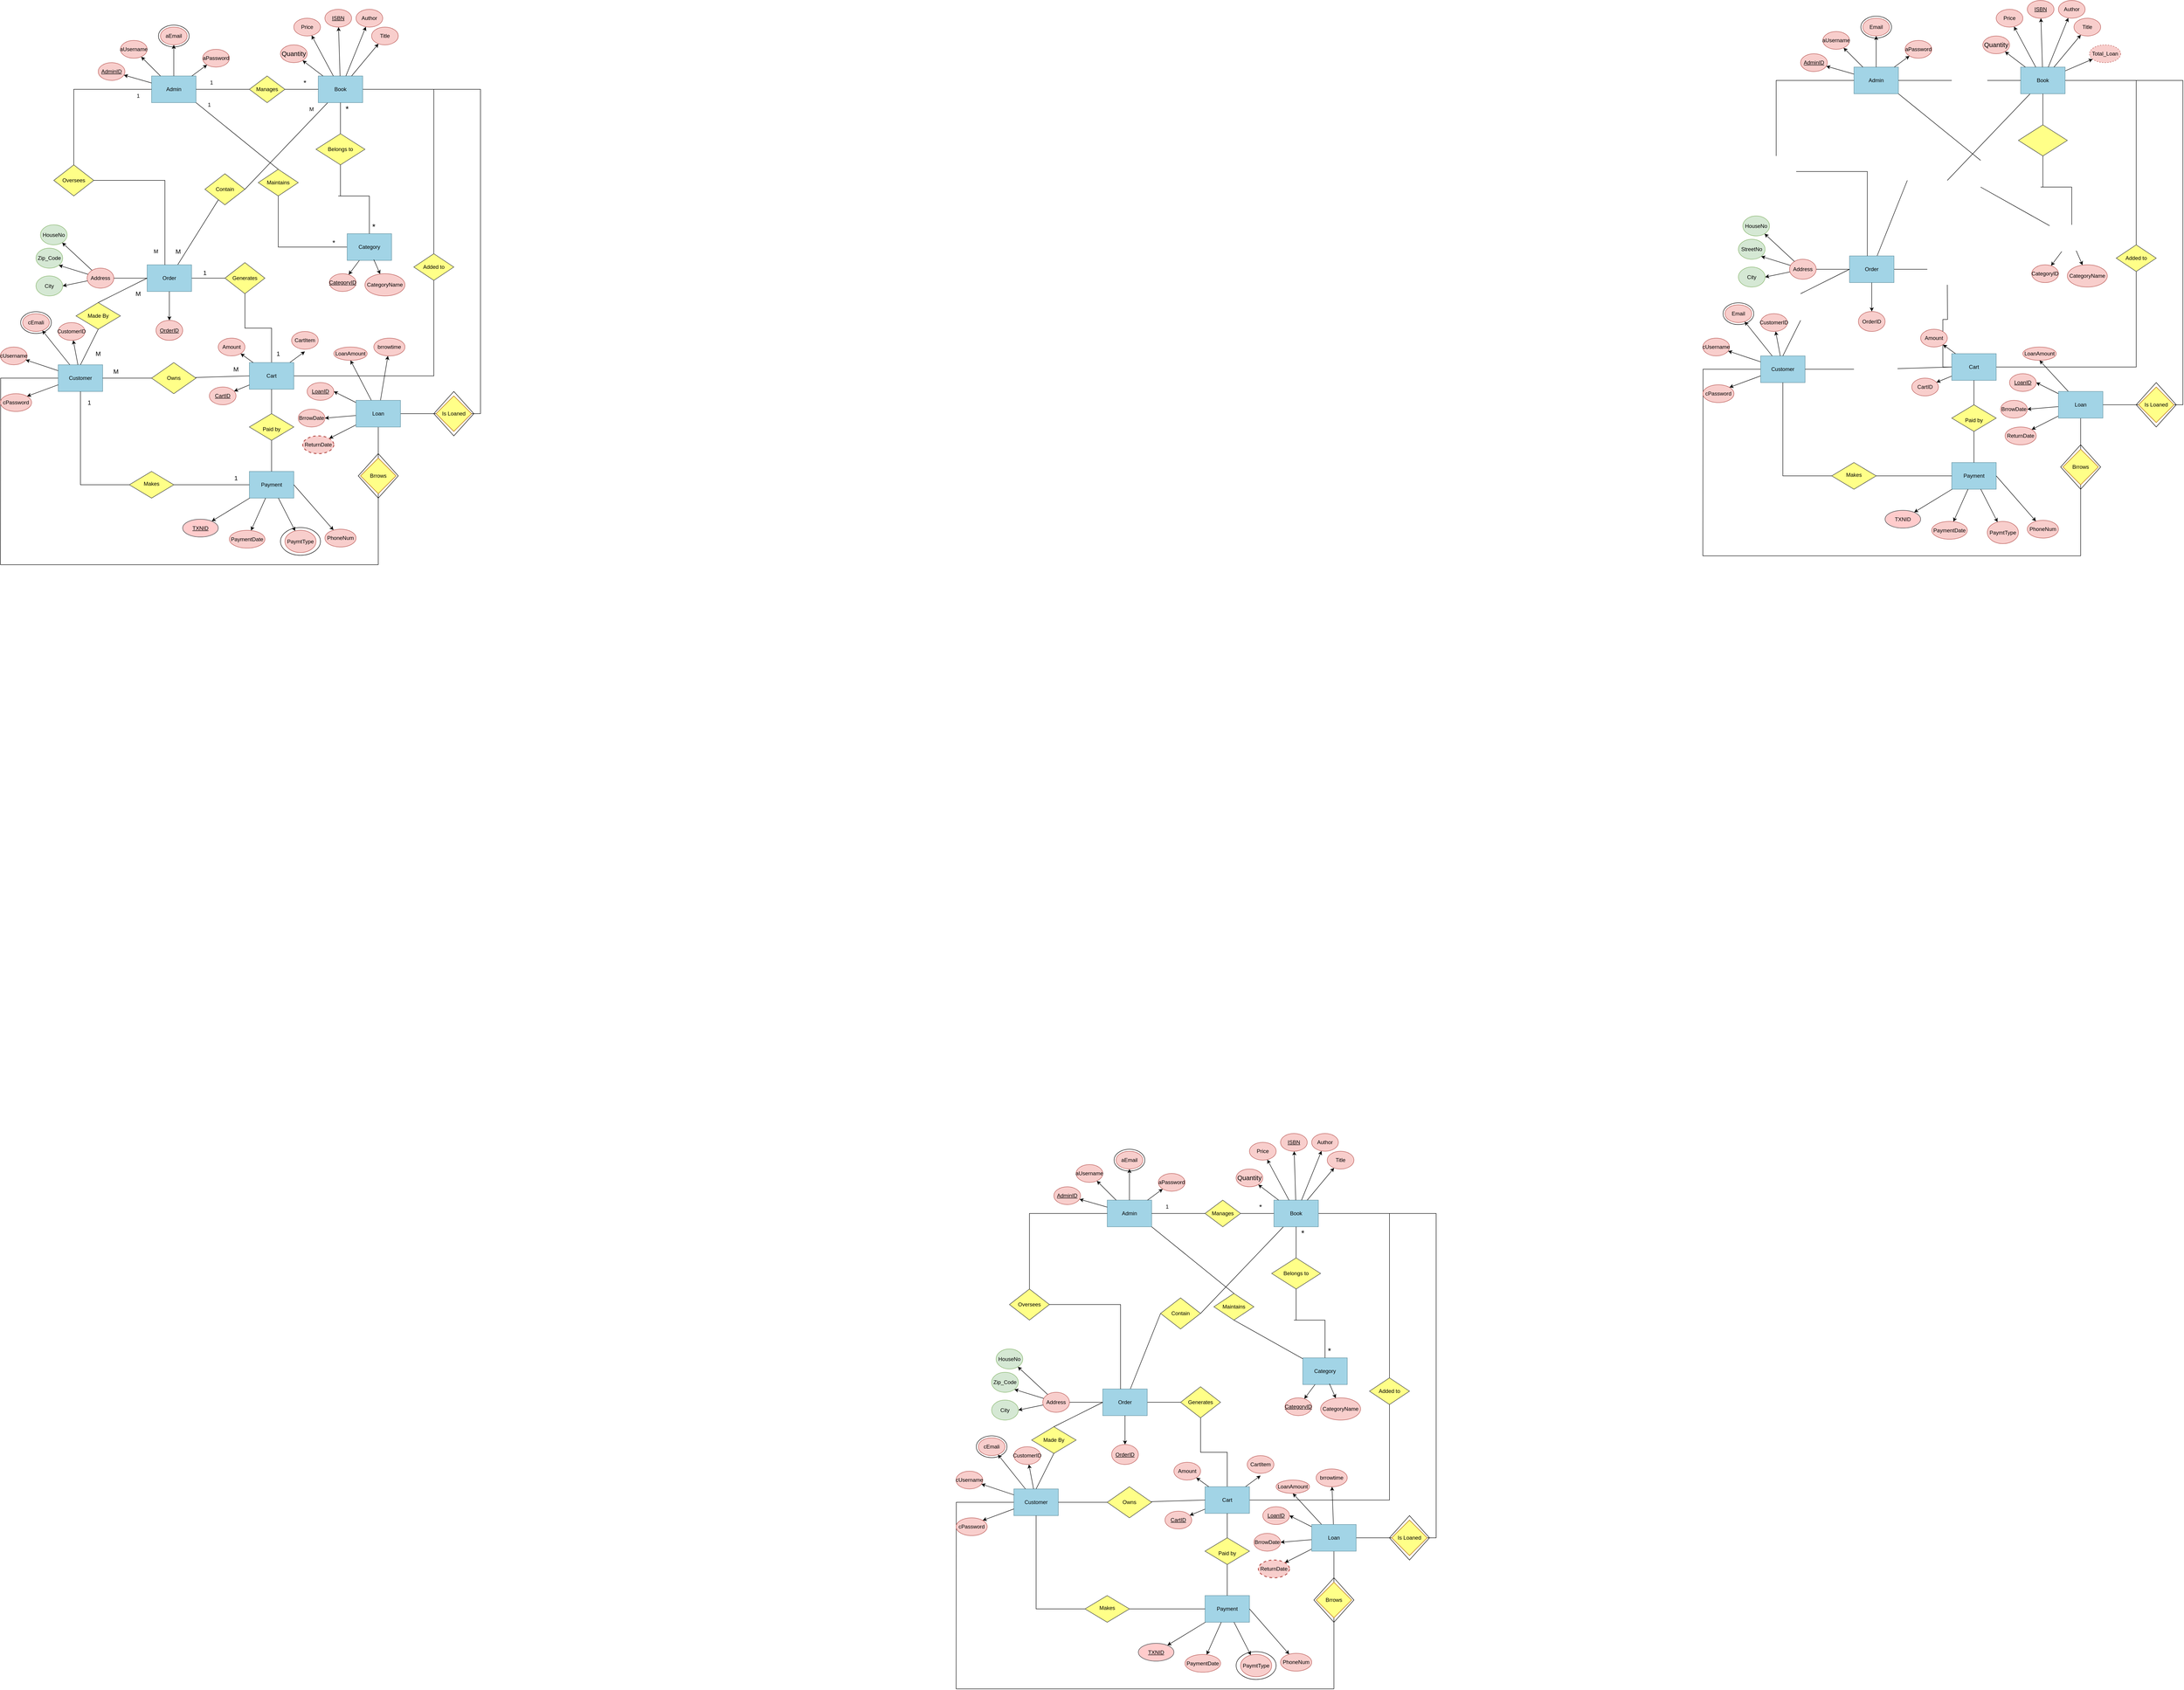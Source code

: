 <mxfile version="26.0.5">
  <diagram name="Page-1" id="6lhcVRIQe2DY9xGinTSk">
    <mxGraphModel dx="1615" dy="1775" grid="1" gridSize="10" guides="1" tooltips="1" connect="1" arrows="1" fold="1" page="0" pageScale="1" pageWidth="1390" pageHeight="980" math="0" shadow="0">
      <root>
        <mxCell id="0" />
        <mxCell id="1" parent="0" />
        <mxCell id="knSOr63fwJM2YxoM46Qa-2" value="Admin" style="rounded=0;whiteSpace=wrap;html=1;fillColor=#a2d4e6;strokeColor=#63919f;" parent="1" vertex="1">
          <mxGeometry x="470" y="-370" width="100" height="60" as="geometry" />
        </mxCell>
        <mxCell id="knSOr63fwJM2YxoM46Qa-3" value="&lt;u&gt;AdminID&lt;/u&gt;" style="ellipse;whiteSpace=wrap;html=1;fillColor=#f8cecc;strokeColor=#b85450;" parent="1" vertex="1">
          <mxGeometry x="350" y="-400" width="60" height="40" as="geometry" />
        </mxCell>
        <mxCell id="knSOr63fwJM2YxoM46Qa-4" parent="1" source="knSOr63fwJM2YxoM46Qa-2" target="knSOr63fwJM2YxoM46Qa-3" edge="1">
          <mxGeometry relative="1" as="geometry" />
        </mxCell>
        <mxCell id="knSOr63fwJM2YxoM46Qa-5" value="aUsername" style="ellipse;whiteSpace=wrap;html=1;fillColor=#f8cecc;strokeColor=#b85450;" parent="1" vertex="1">
          <mxGeometry x="400" y="-450" width="60" height="40" as="geometry" />
        </mxCell>
        <mxCell id="knSOr63fwJM2YxoM46Qa-6" parent="1" source="knSOr63fwJM2YxoM46Qa-2" target="knSOr63fwJM2YxoM46Qa-5" edge="1">
          <mxGeometry relative="1" as="geometry" />
        </mxCell>
        <mxCell id="knSOr63fwJM2YxoM46Qa-7" value="aEmail" style="ellipse;whiteSpace=wrap;html=1;fillColor=#f8cecc;strokeColor=#b85450;" parent="1" vertex="1">
          <mxGeometry x="490" y="-480" width="60" height="40" as="geometry" />
        </mxCell>
        <mxCell id="knSOr63fwJM2YxoM46Qa-8" parent="1" source="knSOr63fwJM2YxoM46Qa-2" target="knSOr63fwJM2YxoM46Qa-7" edge="1">
          <mxGeometry relative="1" as="geometry" />
        </mxCell>
        <mxCell id="knSOr63fwJM2YxoM46Qa-9" value="aPassword" style="ellipse;whiteSpace=wrap;html=1;fillColor=#f8cecc;strokeColor=#b85450;" parent="1" vertex="1">
          <mxGeometry x="585" y="-430" width="60" height="40" as="geometry" />
        </mxCell>
        <mxCell id="knSOr63fwJM2YxoM46Qa-10" parent="1" source="knSOr63fwJM2YxoM46Qa-2" target="knSOr63fwJM2YxoM46Qa-9" edge="1">
          <mxGeometry relative="1" as="geometry" />
        </mxCell>
        <mxCell id="knSOr63fwJM2YxoM46Qa-11" value="Manages" style="rhombus;whiteSpace=wrap;html=1;fillColor=#ffff88;strokeColor=#36393d;" parent="1" vertex="1">
          <mxGeometry x="690" y="-370" width="80" height="60" as="geometry" />
        </mxCell>
        <mxCell id="O4sk9pRc-7Y5kYrbvvXl-145" style="edgeStyle=orthogonalEdgeStyle;rounded=0;orthogonalLoop=1;jettySize=auto;html=1;entryX=0.5;entryY=1;entryDx=0;entryDy=0;endArrow=none;endFill=0;" edge="1" parent="1" source="knSOr63fwJM2YxoM46Qa-12" target="knSOr63fwJM2YxoM46Qa-86">
          <mxGeometry relative="1" as="geometry" />
        </mxCell>
        <mxCell id="knSOr63fwJM2YxoM46Qa-12" value="Category" style="rounded=0;whiteSpace=wrap;html=1;fillColor=#a2d4e6;strokeColor=#63919f;" parent="1" vertex="1">
          <mxGeometry x="910" y="-15" width="100" height="60" as="geometry" />
        </mxCell>
        <mxCell id="knSOr63fwJM2YxoM46Qa-13" value="&lt;u&gt;CategoryID&lt;/u&gt;" style="ellipse;whiteSpace=wrap;html=1;fillColor=#f8cecc;strokeColor=#b85450;" parent="1" vertex="1">
          <mxGeometry x="870" y="75" width="60" height="40" as="geometry" />
        </mxCell>
        <mxCell id="knSOr63fwJM2YxoM46Qa-14" parent="1" source="knSOr63fwJM2YxoM46Qa-12" target="knSOr63fwJM2YxoM46Qa-13" edge="1">
          <mxGeometry relative="1" as="geometry" />
        </mxCell>
        <mxCell id="knSOr63fwJM2YxoM46Qa-15" value="CategoryName" style="ellipse;whiteSpace=wrap;html=1;fillColor=#f8cecc;strokeColor=#b85450;" parent="1" vertex="1">
          <mxGeometry x="950" y="75" width="90" height="50" as="geometry" />
        </mxCell>
        <mxCell id="knSOr63fwJM2YxoM46Qa-16" style="exitX=0.6;exitY=0.971;exitDx=0;exitDy=0;exitPerimeter=0;" parent="1" source="knSOr63fwJM2YxoM46Qa-12" target="knSOr63fwJM2YxoM46Qa-15" edge="1">
          <mxGeometry relative="1" as="geometry">
            <mxPoint x="1000" y="211" as="sourcePoint" />
          </mxGeometry>
        </mxCell>
        <mxCell id="viwkElXMkvqY3WvH5bWG-11" style="edgeStyle=orthogonalEdgeStyle;rounded=0;orthogonalLoop=1;jettySize=auto;html=1;endArrow=none;endFill=0;" parent="1" source="knSOr63fwJM2YxoM46Qa-17" target="knSOr63fwJM2YxoM46Qa-91" edge="1">
          <mxGeometry relative="1" as="geometry">
            <mxPoint x="1120" y="-190" as="targetPoint" />
          </mxGeometry>
        </mxCell>
        <mxCell id="viwkElXMkvqY3WvH5bWG-37" style="rounded=0;orthogonalLoop=1;jettySize=auto;html=1;entryX=1;entryY=0.5;entryDx=0;entryDy=0;endArrow=none;endFill=0;" parent="1" source="knSOr63fwJM2YxoM46Qa-17" target="viwkElXMkvqY3WvH5bWG-40" edge="1">
          <mxGeometry relative="1" as="geometry">
            <mxPoint x="650" y="-140" as="targetPoint" />
          </mxGeometry>
        </mxCell>
        <mxCell id="XFWJKoRLsI-GRv0qEJuy-27" style="edgeStyle=orthogonalEdgeStyle;rounded=0;orthogonalLoop=1;jettySize=auto;html=1;entryX=1;entryY=0.5;entryDx=0;entryDy=0;endArrow=none;endFill=0;" parent="1" source="knSOr63fwJM2YxoM46Qa-17" target="XFWJKoRLsI-GRv0qEJuy-25" edge="1">
          <mxGeometry relative="1" as="geometry" />
        </mxCell>
        <mxCell id="knSOr63fwJM2YxoM46Qa-17" value="Book" style="rounded=0;whiteSpace=wrap;html=1;fillColor=#a2d4e6;strokeColor=#63919f;" parent="1" vertex="1">
          <mxGeometry x="845" y="-370" width="100" height="60" as="geometry" />
        </mxCell>
        <mxCell id="knSOr63fwJM2YxoM46Qa-18" value="&lt;span id=&quot;docs-internal-guid-73259956-7fff-de5f-6799-3c9fa48e41fe&quot;&gt;&lt;span style=&quot;font-size: 11pt; font-family: Arial, sans-serif; background-color: transparent; font-variant-numeric: normal; font-variant-east-asian: normal; font-variant-alternates: normal; font-variant-position: normal; font-variant-emoji: normal; vertical-align: baseline; white-space-collapse: preserve;&quot;&gt;Quantity&lt;/span&gt;&lt;/span&gt;" style="ellipse;whiteSpace=wrap;html=1;fillColor=#f8cecc;strokeColor=#b85450;" parent="1" vertex="1">
          <mxGeometry x="760" y="-440" width="60" height="40" as="geometry" />
        </mxCell>
        <mxCell id="knSOr63fwJM2YxoM46Qa-19" parent="1" source="knSOr63fwJM2YxoM46Qa-17" target="knSOr63fwJM2YxoM46Qa-18" edge="1">
          <mxGeometry relative="1" as="geometry" />
        </mxCell>
        <mxCell id="knSOr63fwJM2YxoM46Qa-20" value="Title" style="ellipse;whiteSpace=wrap;html=1;fillColor=#f8cecc;strokeColor=#b85450;" parent="1" vertex="1">
          <mxGeometry x="965" y="-480" width="60" height="40" as="geometry" />
        </mxCell>
        <mxCell id="knSOr63fwJM2YxoM46Qa-21" parent="1" source="knSOr63fwJM2YxoM46Qa-17" target="knSOr63fwJM2YxoM46Qa-20" edge="1">
          <mxGeometry relative="1" as="geometry" />
        </mxCell>
        <mxCell id="knSOr63fwJM2YxoM46Qa-22" value="&lt;u&gt;ISBN&lt;/u&gt;" style="ellipse;whiteSpace=wrap;html=1;fillColor=#f8cecc;strokeColor=#b85450;" parent="1" vertex="1">
          <mxGeometry x="860" y="-520" width="60" height="40" as="geometry" />
        </mxCell>
        <mxCell id="knSOr63fwJM2YxoM46Qa-23" parent="1" source="knSOr63fwJM2YxoM46Qa-17" target="knSOr63fwJM2YxoM46Qa-22" edge="1">
          <mxGeometry relative="1" as="geometry" />
        </mxCell>
        <mxCell id="knSOr63fwJM2YxoM46Qa-24" value="Price" style="ellipse;whiteSpace=wrap;html=1;fillColor=#f8cecc;strokeColor=#b85450;" parent="1" vertex="1">
          <mxGeometry x="790" y="-500" width="60" height="40" as="geometry" />
        </mxCell>
        <mxCell id="knSOr63fwJM2YxoM46Qa-25" parent="1" source="knSOr63fwJM2YxoM46Qa-17" target="knSOr63fwJM2YxoM46Qa-24" edge="1">
          <mxGeometry relative="1" as="geometry" />
        </mxCell>
        <mxCell id="knSOr63fwJM2YxoM46Qa-26" value="Author" style="ellipse;whiteSpace=wrap;html=1;fillColor=#f8cecc;strokeColor=#b85450;" parent="1" vertex="1">
          <mxGeometry x="930" y="-520" width="60" height="40" as="geometry" />
        </mxCell>
        <mxCell id="knSOr63fwJM2YxoM46Qa-27" parent="1" source="knSOr63fwJM2YxoM46Qa-17" target="knSOr63fwJM2YxoM46Qa-26" edge="1">
          <mxGeometry relative="1" as="geometry" />
        </mxCell>
        <mxCell id="knSOr63fwJM2YxoM46Qa-28" value="Payment" style="rounded=0;whiteSpace=wrap;html=1;fillColor=#a2d4e6;strokeColor=#63919f;" parent="1" vertex="1">
          <mxGeometry x="690" y="520" width="100" height="60" as="geometry" />
        </mxCell>
        <mxCell id="knSOr63fwJM2YxoM46Qa-31" value="PaymtType" style="ellipse;whiteSpace=wrap;html=1;fillColor=#f8cecc;strokeColor=#b85450;" parent="1" vertex="1">
          <mxGeometry x="770" y="652.5" width="70" height="50" as="geometry" />
        </mxCell>
        <mxCell id="knSOr63fwJM2YxoM46Qa-32" parent="1" source="knSOr63fwJM2YxoM46Qa-28" target="knSOr63fwJM2YxoM46Qa-31" edge="1">
          <mxGeometry relative="1" as="geometry" />
        </mxCell>
        <mxCell id="knSOr63fwJM2YxoM46Qa-33" value="PaymentDate" style="ellipse;whiteSpace=wrap;html=1;fillColor=#f8cecc;strokeColor=#b85450;" parent="1" vertex="1">
          <mxGeometry x="645" y="652.5" width="80" height="40" as="geometry" />
        </mxCell>
        <mxCell id="knSOr63fwJM2YxoM46Qa-34" parent="1" source="knSOr63fwJM2YxoM46Qa-28" target="knSOr63fwJM2YxoM46Qa-33" edge="1">
          <mxGeometry relative="1" as="geometry" />
        </mxCell>
        <mxCell id="knSOr63fwJM2YxoM46Qa-35" value="&lt;u&gt;TXNID&lt;/u&gt;" style="ellipse;whiteSpace=wrap;html=1;fillColor=#ffcccc;strokeColor=#36393d;" parent="1" vertex="1">
          <mxGeometry x="540" y="627.5" width="80" height="40" as="geometry" />
        </mxCell>
        <mxCell id="knSOr63fwJM2YxoM46Qa-36" parent="1" source="knSOr63fwJM2YxoM46Qa-28" target="knSOr63fwJM2YxoM46Qa-35" edge="1">
          <mxGeometry relative="1" as="geometry" />
        </mxCell>
        <mxCell id="viwkElXMkvqY3WvH5bWG-10" style="edgeStyle=orthogonalEdgeStyle;rounded=0;orthogonalLoop=1;jettySize=auto;html=1;entryX=0.5;entryY=1;entryDx=0;entryDy=0;endArrow=none;endFill=0;" parent="1" source="knSOr63fwJM2YxoM46Qa-37" target="knSOr63fwJM2YxoM46Qa-91" edge="1">
          <mxGeometry relative="1" as="geometry" />
        </mxCell>
        <mxCell id="viwkElXMkvqY3WvH5bWG-21" style="edgeStyle=orthogonalEdgeStyle;rounded=0;orthogonalLoop=1;jettySize=auto;html=1;entryX=0.5;entryY=1;entryDx=0;entryDy=0;endArrow=none;endFill=0;" parent="1" source="knSOr63fwJM2YxoM46Qa-37" target="viwkElXMkvqY3WvH5bWG-15" edge="1">
          <mxGeometry relative="1" as="geometry" />
        </mxCell>
        <mxCell id="O4sk9pRc-7Y5kYrbvvXl-2" style="rounded=0;orthogonalLoop=1;jettySize=auto;html=1;" edge="1" parent="1" source="knSOr63fwJM2YxoM46Qa-37">
          <mxGeometry relative="1" as="geometry">
            <mxPoint x="815" y="250" as="targetPoint" />
          </mxGeometry>
        </mxCell>
        <mxCell id="knSOr63fwJM2YxoM46Qa-37" value="Cart" style="rounded=0;whiteSpace=wrap;html=1;fillColor=#a2d4e6;strokeColor=#63919f;" parent="1" vertex="1">
          <mxGeometry x="690" y="275" width="100" height="60" as="geometry" />
        </mxCell>
        <mxCell id="knSOr63fwJM2YxoM46Qa-38" value="&lt;u&gt;CartID&lt;/u&gt;" style="ellipse;whiteSpace=wrap;html=1;fillColor=#f8cecc;strokeColor=#b85450;" parent="1" vertex="1">
          <mxGeometry x="600" y="330" width="60" height="40" as="geometry" />
        </mxCell>
        <mxCell id="knSOr63fwJM2YxoM46Qa-39" parent="1" source="knSOr63fwJM2YxoM46Qa-37" target="knSOr63fwJM2YxoM46Qa-38" edge="1">
          <mxGeometry relative="1" as="geometry" />
        </mxCell>
        <mxCell id="knSOr63fwJM2YxoM46Qa-40" value="Amount" style="ellipse;whiteSpace=wrap;html=1;fillColor=#f8cecc;strokeColor=#b85450;" parent="1" vertex="1">
          <mxGeometry x="620" y="220" width="60" height="40" as="geometry" />
        </mxCell>
        <mxCell id="knSOr63fwJM2YxoM46Qa-41" parent="1" source="knSOr63fwJM2YxoM46Qa-37" target="knSOr63fwJM2YxoM46Qa-40" edge="1">
          <mxGeometry relative="1" as="geometry" />
        </mxCell>
        <mxCell id="viwkElXMkvqY3WvH5bWG-17" style="edgeStyle=orthogonalEdgeStyle;rounded=0;orthogonalLoop=1;jettySize=auto;html=1;entryX=0;entryY=0.5;entryDx=0;entryDy=0;endArrow=none;endFill=0;" parent="1" source="knSOr63fwJM2YxoM46Qa-42" target="viwkElXMkvqY3WvH5bWG-15" edge="1">
          <mxGeometry relative="1" as="geometry" />
        </mxCell>
        <mxCell id="viwkElXMkvqY3WvH5bWG-27" style="rounded=0;orthogonalLoop=1;jettySize=auto;html=1;entryX=1;entryY=0.5;entryDx=0;entryDy=0;endArrow=none;endFill=0;" parent="1" source="knSOr63fwJM2YxoM46Qa-42" target="viwkElXMkvqY3WvH5bWG-22" edge="1">
          <mxGeometry relative="1" as="geometry" />
        </mxCell>
        <mxCell id="viwkElXMkvqY3WvH5bWG-38" style="rounded=0;orthogonalLoop=1;jettySize=auto;html=1;endArrow=none;endFill=0;" parent="1" source="knSOr63fwJM2YxoM46Qa-42" target="viwkElXMkvqY3WvH5bWG-40" edge="1">
          <mxGeometry relative="1" as="geometry">
            <mxPoint x="560" y="10.0" as="targetPoint" />
          </mxGeometry>
        </mxCell>
        <mxCell id="knSOr63fwJM2YxoM46Qa-42" value="Order" style="rounded=0;whiteSpace=wrap;html=1;fillColor=#a2d4e6;strokeColor=#63919f;" parent="1" vertex="1">
          <mxGeometry x="460" y="55" width="100" height="60" as="geometry" />
        </mxCell>
        <mxCell id="knSOr63fwJM2YxoM46Qa-43" value="&lt;u&gt;OrderID&lt;/u&gt;" style="ellipse;whiteSpace=wrap;html=1;fillColor=#f8cecc;strokeColor=#b85450;" parent="1" vertex="1">
          <mxGeometry x="480" y="180" width="60" height="45" as="geometry" />
        </mxCell>
        <mxCell id="knSOr63fwJM2YxoM46Qa-44" parent="1" source="knSOr63fwJM2YxoM46Qa-42" target="knSOr63fwJM2YxoM46Qa-43" edge="1">
          <mxGeometry relative="1" as="geometry" />
        </mxCell>
        <mxCell id="XFWJKoRLsI-GRv0qEJuy-2" style="edgeStyle=orthogonalEdgeStyle;rounded=0;orthogonalLoop=1;jettySize=auto;html=1;elbow=vertical;endArrow=none;endFill=0;" parent="1" source="knSOr63fwJM2YxoM46Qa-49" edge="1">
          <mxGeometry relative="1" as="geometry">
            <mxPoint x="130" y="730" as="targetPoint" />
          </mxGeometry>
        </mxCell>
        <mxCell id="knSOr63fwJM2YxoM46Qa-49" value="Customer" style="rounded=0;whiteSpace=wrap;html=1;fillColor=#a2d4e6;strokeColor=#63919f;" parent="1" vertex="1">
          <mxGeometry x="260" y="280" width="100" height="60" as="geometry" />
        </mxCell>
        <mxCell id="knSOr63fwJM2YxoM46Qa-50" value="CustomerID" style="ellipse;whiteSpace=wrap;html=1;fillColor=#f8cecc;strokeColor=#b85450;" parent="1" vertex="1">
          <mxGeometry x="260" y="185" width="60" height="40" as="geometry" />
        </mxCell>
        <mxCell id="knSOr63fwJM2YxoM46Qa-51" parent="1" source="knSOr63fwJM2YxoM46Qa-49" target="knSOr63fwJM2YxoM46Qa-50" edge="1">
          <mxGeometry relative="1" as="geometry" />
        </mxCell>
        <mxCell id="knSOr63fwJM2YxoM46Qa-52" value="cUsername" style="ellipse;whiteSpace=wrap;html=1;fillColor=#f8cecc;strokeColor=#b85450;" parent="1" vertex="1">
          <mxGeometry x="130" y="240" width="60" height="40" as="geometry" />
        </mxCell>
        <mxCell id="knSOr63fwJM2YxoM46Qa-53" parent="1" source="knSOr63fwJM2YxoM46Qa-49" target="knSOr63fwJM2YxoM46Qa-52" edge="1">
          <mxGeometry relative="1" as="geometry" />
        </mxCell>
        <mxCell id="knSOr63fwJM2YxoM46Qa-54" value="cEmali" style="ellipse;whiteSpace=wrap;html=1;fillColor=#f8cecc;strokeColor=#b85450;" parent="1" vertex="1">
          <mxGeometry x="180" y="165" width="60" height="40" as="geometry" />
        </mxCell>
        <mxCell id="knSOr63fwJM2YxoM46Qa-55" parent="1" source="knSOr63fwJM2YxoM46Qa-49" target="knSOr63fwJM2YxoM46Qa-54" edge="1">
          <mxGeometry relative="1" as="geometry" />
        </mxCell>
        <mxCell id="knSOr63fwJM2YxoM46Qa-56" value="" style="endArrow=none;html=1;rounded=0;entryX=0.5;entryY=1;entryDx=0;entryDy=0;exitX=0.5;exitY=0;exitDx=0;exitDy=0;" parent="1" source="knSOr63fwJM2YxoM46Qa-57" target="knSOr63fwJM2YxoM46Qa-17" edge="1">
          <mxGeometry width="50" height="50" relative="1" as="geometry">
            <mxPoint x="900" y="-210" as="sourcePoint" />
            <mxPoint x="900" y="-171" as="targetPoint" />
          </mxGeometry>
        </mxCell>
        <mxCell id="knSOr63fwJM2YxoM46Qa-57" value="" style="rhombus;whiteSpace=wrap;html=1;fillColor=#ffff88;strokeColor=#36393d;" parent="1" vertex="1">
          <mxGeometry x="840" y="-240" width="110" height="70" as="geometry" />
        </mxCell>
        <mxCell id="knSOr63fwJM2YxoM46Qa-59" value="Belongs to" style="text;html=1;align=center;verticalAlign=middle;whiteSpace=wrap;rounded=0;fillColor=none;strokeColor=none;glass=0;gradientColor=none;" parent="1" vertex="1">
          <mxGeometry x="865" y="-220" width="60" height="30" as="geometry" />
        </mxCell>
        <mxCell id="viwkElXMkvqY3WvH5bWG-7" style="rounded=0;orthogonalLoop=1;jettySize=auto;html=1;entryX=0;entryY=0.5;entryDx=0;entryDy=0;endArrow=none;endFill=0;" parent="1" source="knSOr63fwJM2YxoM46Qa-60" target="knSOr63fwJM2YxoM46Qa-37" edge="1">
          <mxGeometry relative="1" as="geometry">
            <mxPoint x="670" y="300" as="targetPoint" />
          </mxGeometry>
        </mxCell>
        <mxCell id="knSOr63fwJM2YxoM46Qa-60" value="" style="rhombus;whiteSpace=wrap;html=1;fillColor=#ffff88;strokeColor=#36393d;" parent="1" vertex="1">
          <mxGeometry x="470" y="275" width="100" height="70" as="geometry" />
        </mxCell>
        <mxCell id="knSOr63fwJM2YxoM46Qa-61" value="Owns" style="text;html=1;align=center;verticalAlign=middle;whiteSpace=wrap;rounded=0;" parent="1" vertex="1">
          <mxGeometry x="490" y="295" width="60" height="30" as="geometry" />
        </mxCell>
        <mxCell id="knSOr63fwJM2YxoM46Qa-62" value="" style="endArrow=none;html=1;rounded=0;entryX=0;entryY=0.5;entryDx=0;entryDy=0;exitX=1;exitY=0.5;exitDx=0;exitDy=0;" parent="1" source="knSOr63fwJM2YxoM46Qa-11" target="knSOr63fwJM2YxoM46Qa-17" edge="1">
          <mxGeometry width="50" height="50" relative="1" as="geometry">
            <mxPoint x="390" y="-160" as="sourcePoint" />
            <mxPoint x="440" y="-210" as="targetPoint" />
          </mxGeometry>
        </mxCell>
        <mxCell id="knSOr63fwJM2YxoM46Qa-65" value="" style="endArrow=none;html=1;rounded=0;entryX=0;entryY=0.5;entryDx=0;entryDy=0;exitX=1;exitY=0.5;exitDx=0;exitDy=0;" parent="1" source="knSOr63fwJM2YxoM46Qa-49" target="knSOr63fwJM2YxoM46Qa-60" edge="1">
          <mxGeometry width="50" height="50" relative="1" as="geometry">
            <mxPoint x="420" y="245" as="sourcePoint" />
            <mxPoint x="510" y="110" as="targetPoint" />
          </mxGeometry>
        </mxCell>
        <mxCell id="viwkElXMkvqY3WvH5bWG-8" style="rounded=0;orthogonalLoop=1;jettySize=auto;html=1;entryX=0.5;entryY=0;entryDx=0;entryDy=0;endArrow=none;endFill=0;" parent="1" source="knSOr63fwJM2YxoM46Qa-66" target="knSOr63fwJM2YxoM46Qa-28" edge="1">
          <mxGeometry relative="1" as="geometry" />
        </mxCell>
        <mxCell id="knSOr63fwJM2YxoM46Qa-66" value="" style="rhombus;whiteSpace=wrap;html=1;fillColor=#ffff88;strokeColor=#36393d;" parent="1" vertex="1">
          <mxGeometry x="690" y="390" width="100" height="60" as="geometry" />
        </mxCell>
        <mxCell id="knSOr63fwJM2YxoM46Qa-67" value="" style="endArrow=none;html=1;rounded=0;entryX=0.5;entryY=0;entryDx=0;entryDy=0;exitX=0.5;exitY=1;exitDx=0;exitDy=0;" parent="1" source="knSOr63fwJM2YxoM46Qa-37" target="knSOr63fwJM2YxoM46Qa-66" edge="1">
          <mxGeometry width="50" height="50" relative="1" as="geometry">
            <mxPoint x="750" y="260" as="sourcePoint" />
            <mxPoint x="749.81" y="325" as="targetPoint" />
          </mxGeometry>
        </mxCell>
        <mxCell id="knSOr63fwJM2YxoM46Qa-69" value="Paid by" style="text;html=1;align=center;verticalAlign=middle;whiteSpace=wrap;rounded=0;" parent="1" vertex="1">
          <mxGeometry x="710" y="410" width="60" height="30" as="geometry" />
        </mxCell>
        <mxCell id="knSOr63fwJM2YxoM46Qa-70" value="" style="rhombus;whiteSpace=wrap;html=1;fillColor=#ffff88;strokeColor=#36393d;" parent="1" vertex="1">
          <mxGeometry x="250" y="-170" width="90" height="70" as="geometry" />
        </mxCell>
        <mxCell id="knSOr63fwJM2YxoM46Qa-71" value="Oversees" style="text;html=1;align=center;verticalAlign=middle;whiteSpace=wrap;rounded=0;" parent="1" vertex="1">
          <mxGeometry x="265" y="-150" width="60" height="30" as="geometry" />
        </mxCell>
        <mxCell id="knSOr63fwJM2YxoM46Qa-72" value="" style="endArrow=none;html=1;rounded=0;entryX=0;entryY=0.5;entryDx=0;entryDy=0;exitX=0.5;exitY=0;exitDx=0;exitDy=0;" parent="1" source="knSOr63fwJM2YxoM46Qa-70" target="knSOr63fwJM2YxoM46Qa-2" edge="1">
          <mxGeometry width="50" height="50" relative="1" as="geometry">
            <mxPoint x="540" y="50" as="sourcePoint" />
            <mxPoint x="590" as="targetPoint" />
            <Array as="points">
              <mxPoint x="295" y="-340" />
            </Array>
          </mxGeometry>
        </mxCell>
        <mxCell id="knSOr63fwJM2YxoM46Qa-73" value="" style="endArrow=none;html=1;rounded=0;entryX=1;entryY=0.5;entryDx=0;entryDy=0;exitX=0.4;exitY=0;exitDx=0;exitDy=0;exitPerimeter=0;" parent="1" source="knSOr63fwJM2YxoM46Qa-42" target="knSOr63fwJM2YxoM46Qa-70" edge="1">
          <mxGeometry width="50" height="50" relative="1" as="geometry">
            <mxPoint x="560" y="40" as="sourcePoint" />
            <mxPoint x="570" y="-10" as="targetPoint" />
            <Array as="points">
              <mxPoint x="500" y="-135" />
            </Array>
          </mxGeometry>
        </mxCell>
        <mxCell id="knSOr63fwJM2YxoM46Qa-78" value="" style="rhombus;whiteSpace=wrap;html=1;fillColor=#ffff88;strokeColor=#36393d;" parent="1" vertex="1">
          <mxGeometry x="300" y="140" width="100" height="60" as="geometry" />
        </mxCell>
        <mxCell id="knSOr63fwJM2YxoM46Qa-79" value="" style="endArrow=none;html=1;rounded=0;exitX=0.5;exitY=0;exitDx=0;exitDy=0;entryX=0;entryY=0.5;entryDx=0;entryDy=0;" parent="1" source="knSOr63fwJM2YxoM46Qa-78" target="knSOr63fwJM2YxoM46Qa-42" edge="1">
          <mxGeometry width="50" height="50" relative="1" as="geometry">
            <mxPoint x="730" y="120" as="sourcePoint" />
            <mxPoint x="520" y="70" as="targetPoint" />
          </mxGeometry>
        </mxCell>
        <mxCell id="knSOr63fwJM2YxoM46Qa-80" value="" style="endArrow=none;html=1;rounded=0;exitX=0.5;exitY=0;exitDx=0;exitDy=0;entryX=0.5;entryY=1;entryDx=0;entryDy=0;" parent="1" source="knSOr63fwJM2YxoM46Qa-49" target="knSOr63fwJM2YxoM46Qa-78" edge="1">
          <mxGeometry width="50" height="50" relative="1" as="geometry">
            <mxPoint x="730" y="120" as="sourcePoint" />
            <mxPoint x="780" y="70" as="targetPoint" />
          </mxGeometry>
        </mxCell>
        <mxCell id="knSOr63fwJM2YxoM46Qa-81" value="Made By" style="text;html=1;align=center;verticalAlign=middle;whiteSpace=wrap;rounded=0;" parent="1" vertex="1">
          <mxGeometry x="320" y="155" width="60" height="30" as="geometry" />
        </mxCell>
        <mxCell id="knSOr63fwJM2YxoM46Qa-82" value="" style="rhombus;whiteSpace=wrap;html=1;fillColor=#ffff88;strokeColor=#36393d;" parent="1" vertex="1">
          <mxGeometry x="420" y="520" width="100" height="60" as="geometry" />
        </mxCell>
        <mxCell id="knSOr63fwJM2YxoM46Qa-83" value="Makes" style="text;html=1;align=center;verticalAlign=middle;whiteSpace=wrap;rounded=0;" parent="1" vertex="1">
          <mxGeometry x="440" y="535" width="60" height="25" as="geometry" />
        </mxCell>
        <mxCell id="knSOr63fwJM2YxoM46Qa-84" value="" style="endArrow=none;html=1;rounded=0;entryX=0;entryY=0.5;entryDx=0;entryDy=0;exitX=1;exitY=0.5;exitDx=0;exitDy=0;" parent="1" source="knSOr63fwJM2YxoM46Qa-82" target="knSOr63fwJM2YxoM46Qa-28" edge="1">
          <mxGeometry width="50" height="50" relative="1" as="geometry">
            <mxPoint x="610" y="420" as="sourcePoint" />
            <mxPoint x="660" y="370" as="targetPoint" />
          </mxGeometry>
        </mxCell>
        <mxCell id="knSOr63fwJM2YxoM46Qa-85" value="" style="endArrow=none;html=1;rounded=0;exitX=0.5;exitY=1;exitDx=0;exitDy=0;entryX=0;entryY=0.5;entryDx=0;entryDy=0;" parent="1" source="knSOr63fwJM2YxoM46Qa-49" target="knSOr63fwJM2YxoM46Qa-82" edge="1">
          <mxGeometry width="50" height="50" relative="1" as="geometry">
            <mxPoint x="610" y="420" as="sourcePoint" />
            <mxPoint x="660" y="370" as="targetPoint" />
            <Array as="points">
              <mxPoint x="310" y="550" />
            </Array>
          </mxGeometry>
        </mxCell>
        <mxCell id="knSOr63fwJM2YxoM46Qa-86" value="" style="rhombus;whiteSpace=wrap;html=1;fillColor=#ffff88;strokeColor=#36393d;" parent="1" vertex="1">
          <mxGeometry x="710" y="-160" width="90" height="60" as="geometry" />
        </mxCell>
        <mxCell id="knSOr63fwJM2YxoM46Qa-89" value="Maintains" style="text;html=1;align=center;verticalAlign=middle;whiteSpace=wrap;rounded=0;" parent="1" vertex="1">
          <mxGeometry x="725" y="-145" width="60" height="30" as="geometry" />
        </mxCell>
        <mxCell id="knSOr63fwJM2YxoM46Qa-91" value="" style="rhombus;whiteSpace=wrap;html=1;fillColor=#ffff88;strokeColor=#36393d;" parent="1" vertex="1">
          <mxGeometry x="1060" y="30" width="90" height="60" as="geometry" />
        </mxCell>
        <mxCell id="knSOr63fwJM2YxoM46Qa-94" value="Added to" style="text;html=1;align=center;verticalAlign=middle;whiteSpace=wrap;rounded=0;" parent="1" vertex="1">
          <mxGeometry x="1075" y="45" width="60" height="30" as="geometry" />
        </mxCell>
        <mxCell id="pzduVk1Wxx4do5fI0MAX-31" value="" style="endArrow=classic;html=1;rounded=0;exitX=1;exitY=0.5;exitDx=0;exitDy=0;" parent="1" source="knSOr63fwJM2YxoM46Qa-28" target="pzduVk1Wxx4do5fI0MAX-32" edge="1">
          <mxGeometry width="50" height="50" relative="1" as="geometry">
            <mxPoint x="990" y="600" as="sourcePoint" />
            <mxPoint x="1010" y="630" as="targetPoint" />
          </mxGeometry>
        </mxCell>
        <mxCell id="pzduVk1Wxx4do5fI0MAX-32" value="PhoneNum" style="ellipse;whiteSpace=wrap;html=1;fillColor=#f8cecc;strokeColor=#b85450;" parent="1" vertex="1">
          <mxGeometry x="860" y="650" width="70" height="40" as="geometry" />
        </mxCell>
        <mxCell id="pzduVk1Wxx4do5fI0MAX-35" value="" style="endArrow=classic;html=1;rounded=0;exitX=0;exitY=0.75;exitDx=0;exitDy=0;entryX=1;entryY=0;entryDx=0;entryDy=0;" parent="1" source="knSOr63fwJM2YxoM46Qa-49" target="pzduVk1Wxx4do5fI0MAX-36" edge="1">
          <mxGeometry width="50" height="50" relative="1" as="geometry">
            <mxPoint x="220" y="250" as="sourcePoint" />
            <mxPoint x="70" y="300" as="targetPoint" />
          </mxGeometry>
        </mxCell>
        <mxCell id="pzduVk1Wxx4do5fI0MAX-36" value="cPassword" style="ellipse;whiteSpace=wrap;html=1;fillColor=#f8cecc;strokeColor=#b85450;" parent="1" vertex="1">
          <mxGeometry x="130" y="345" width="70" height="40" as="geometry" />
        </mxCell>
        <mxCell id="pzduVk1Wxx4do5fI0MAX-38" value="" style="endArrow=none;html=1;rounded=0;entryX=0;entryY=0.5;entryDx=0;entryDy=0;exitX=1;exitY=0.5;exitDx=0;exitDy=0;" parent="1" source="knSOr63fwJM2YxoM46Qa-2" target="knSOr63fwJM2YxoM46Qa-11" edge="1">
          <mxGeometry width="50" height="50" relative="1" as="geometry">
            <mxPoint x="610" y="-310" as="sourcePoint" />
            <mxPoint x="660" y="-360" as="targetPoint" />
          </mxGeometry>
        </mxCell>
        <mxCell id="pzduVk1Wxx4do5fI0MAX-40" value="" style="endArrow=none;html=1;rounded=0;entryX=0.5;entryY=1;entryDx=0;entryDy=0;" parent="1" target="knSOr63fwJM2YxoM46Qa-57" edge="1">
          <mxGeometry width="50" height="50" relative="1" as="geometry">
            <mxPoint x="895" y="-100" as="sourcePoint" />
            <mxPoint x="990" y="-120" as="targetPoint" />
          </mxGeometry>
        </mxCell>
        <mxCell id="pzduVk1Wxx4do5fI0MAX-42" value="" style="endArrow=none;html=1;rounded=0;exitX=0.5;exitY=0;exitDx=0;exitDy=0;" parent="1" source="knSOr63fwJM2YxoM46Qa-12" edge="1">
          <mxGeometry width="50" height="50" relative="1" as="geometry">
            <mxPoint x="952.607" y="-15.0" as="sourcePoint" />
            <mxPoint x="960" y="-100" as="targetPoint" />
          </mxGeometry>
        </mxCell>
        <mxCell id="pzduVk1Wxx4do5fI0MAX-43" value="" style="endArrow=none;html=1;rounded=0;" parent="1" edge="1">
          <mxGeometry width="50" height="50" relative="1" as="geometry">
            <mxPoint x="890" y="-100" as="sourcePoint" />
            <mxPoint x="960" y="-100" as="targetPoint" />
          </mxGeometry>
        </mxCell>
        <mxCell id="pzduVk1Wxx4do5fI0MAX-44" value="" style="endArrow=none;html=1;rounded=0;entryX=0.5;entryY=0;entryDx=0;entryDy=0;exitX=1;exitY=1;exitDx=0;exitDy=0;" parent="1" source="knSOr63fwJM2YxoM46Qa-2" target="knSOr63fwJM2YxoM46Qa-86" edge="1">
          <mxGeometry width="50" height="50" relative="1" as="geometry">
            <mxPoint x="630" y="-280" as="sourcePoint" />
            <mxPoint x="580" y="-230" as="targetPoint" />
          </mxGeometry>
        </mxCell>
        <mxCell id="viwkElXMkvqY3WvH5bWG-15" value="" style="rhombus;whiteSpace=wrap;html=1;fillColor=#ffff88;strokeColor=#36393d;" parent="1" vertex="1">
          <mxGeometry x="635" y="50" width="90" height="70" as="geometry" />
        </mxCell>
        <mxCell id="viwkElXMkvqY3WvH5bWG-16" value="Generates" style="text;html=1;align=center;verticalAlign=middle;whiteSpace=wrap;rounded=0;" parent="1" vertex="1">
          <mxGeometry x="650" y="70" width="60" height="30" as="geometry" />
        </mxCell>
        <mxCell id="viwkElXMkvqY3WvH5bWG-29" style="rounded=0;orthogonalLoop=1;jettySize=auto;html=1;entryX=1;entryY=1;entryDx=0;entryDy=0;" parent="1" source="viwkElXMkvqY3WvH5bWG-22" target="viwkElXMkvqY3WvH5bWG-34" edge="1">
          <mxGeometry relative="1" as="geometry">
            <mxPoint x="272" y="3" as="targetPoint" />
          </mxGeometry>
        </mxCell>
        <mxCell id="viwkElXMkvqY3WvH5bWG-31" style="rounded=0;orthogonalLoop=1;jettySize=auto;html=1;entryX=1;entryY=0.5;entryDx=0;entryDy=0;" parent="1" source="viwkElXMkvqY3WvH5bWG-22" target="viwkElXMkvqY3WvH5bWG-30" edge="1">
          <mxGeometry relative="1" as="geometry" />
        </mxCell>
        <mxCell id="viwkElXMkvqY3WvH5bWG-36" style="rounded=0;orthogonalLoop=1;jettySize=auto;html=1;" parent="1" source="viwkElXMkvqY3WvH5bWG-22" target="viwkElXMkvqY3WvH5bWG-35" edge="1">
          <mxGeometry relative="1" as="geometry" />
        </mxCell>
        <mxCell id="viwkElXMkvqY3WvH5bWG-22" value="Address" style="ellipse;whiteSpace=wrap;html=1;fillColor=#f8cecc;strokeColor=#b85450;" parent="1" vertex="1">
          <mxGeometry x="325" y="62.5" width="60" height="45" as="geometry" />
        </mxCell>
        <mxCell id="viwkElXMkvqY3WvH5bWG-30" value="City" style="ellipse;whiteSpace=wrap;html=1;fillColor=#d5e8d4;strokeColor=#82b366;" parent="1" vertex="1">
          <mxGeometry x="210" y="80" width="60" height="45" as="geometry" />
        </mxCell>
        <mxCell id="viwkElXMkvqY3WvH5bWG-34" value="Zip_Code" style="ellipse;whiteSpace=wrap;html=1;fillColor=#d5e8d4;strokeColor=#82b366;" parent="1" vertex="1">
          <mxGeometry x="210" y="17.5" width="60" height="45" as="geometry" />
        </mxCell>
        <mxCell id="viwkElXMkvqY3WvH5bWG-35" value="HouseNo" style="ellipse;whiteSpace=wrap;html=1;fillColor=#d5e8d4;strokeColor=#82b366;" parent="1" vertex="1">
          <mxGeometry x="220" y="-35" width="60" height="45" as="geometry" />
        </mxCell>
        <mxCell id="viwkElXMkvqY3WvH5bWG-40" value="" style="rhombus;whiteSpace=wrap;html=1;fillColor=#ffff88;strokeColor=#36393d;" parent="1" vertex="1">
          <mxGeometry x="590" y="-150" width="90" height="70" as="geometry" />
        </mxCell>
        <mxCell id="viwkElXMkvqY3WvH5bWG-41" value="Contain" style="text;html=1;align=center;verticalAlign=middle;whiteSpace=wrap;rounded=0;" parent="1" vertex="1">
          <mxGeometry x="605" y="-130" width="60" height="30" as="geometry" />
        </mxCell>
        <mxCell id="viwkElXMkvqY3WvH5bWG-46" value="" style="ellipse;whiteSpace=wrap;html=1;fillColor=none;fontStyle=0" parent="1" vertex="1">
          <mxGeometry x="175.5" y="160.5" width="69" height="49" as="geometry" />
        </mxCell>
        <mxCell id="XFWJKoRLsI-GRv0qEJuy-6" value="" style="edgeStyle=orthogonalEdgeStyle;rounded=0;orthogonalLoop=1;jettySize=auto;html=1;endArrow=none;endFill=0;" parent="1" source="XFWJKoRLsI-GRv0qEJuy-1" target="XFWJKoRLsI-GRv0qEJuy-5" edge="1">
          <mxGeometry relative="1" as="geometry" />
        </mxCell>
        <mxCell id="XFWJKoRLsI-GRv0qEJuy-13" style="rounded=0;orthogonalLoop=1;jettySize=auto;html=1;entryX=1;entryY=0.5;entryDx=0;entryDy=0;" parent="1" source="XFWJKoRLsI-GRv0qEJuy-1" target="XFWJKoRLsI-GRv0qEJuy-12" edge="1">
          <mxGeometry relative="1" as="geometry" />
        </mxCell>
        <mxCell id="XFWJKoRLsI-GRv0qEJuy-15" style="rounded=0;orthogonalLoop=1;jettySize=auto;html=1;entryX=1;entryY=0;entryDx=0;entryDy=0;" parent="1" source="XFWJKoRLsI-GRv0qEJuy-1" target="XFWJKoRLsI-GRv0qEJuy-14" edge="1">
          <mxGeometry relative="1" as="geometry" />
        </mxCell>
        <mxCell id="XFWJKoRLsI-GRv0qEJuy-16" style="rounded=0;orthogonalLoop=1;jettySize=auto;html=1;entryX=1;entryY=0.5;entryDx=0;entryDy=0;" parent="1" source="XFWJKoRLsI-GRv0qEJuy-1" target="XFWJKoRLsI-GRv0qEJuy-10" edge="1">
          <mxGeometry relative="1" as="geometry" />
        </mxCell>
        <mxCell id="XFWJKoRLsI-GRv0qEJuy-26" style="rounded=0;orthogonalLoop=1;jettySize=auto;html=1;entryX=0;entryY=0.5;entryDx=0;entryDy=0;endArrow=none;endFill=0;" parent="1" source="XFWJKoRLsI-GRv0qEJuy-1" target="XFWJKoRLsI-GRv0qEJuy-25" edge="1">
          <mxGeometry relative="1" as="geometry" />
        </mxCell>
        <mxCell id="XFWJKoRLsI-GRv0qEJuy-29" style="rounded=0;orthogonalLoop=1;jettySize=auto;html=1;entryX=0.5;entryY=1;entryDx=0;entryDy=0;" parent="1" source="XFWJKoRLsI-GRv0qEJuy-1" target="XFWJKoRLsI-GRv0qEJuy-28" edge="1">
          <mxGeometry relative="1" as="geometry" />
        </mxCell>
        <mxCell id="sQEM4rGQxNSdItZbO9cQ-2" style="rounded=0;orthogonalLoop=1;jettySize=auto;html=1;" parent="1" source="XFWJKoRLsI-GRv0qEJuy-1" target="sQEM4rGQxNSdItZbO9cQ-1" edge="1">
          <mxGeometry relative="1" as="geometry" />
        </mxCell>
        <mxCell id="XFWJKoRLsI-GRv0qEJuy-1" value="Loan" style="rounded=0;whiteSpace=wrap;html=1;fillColor=#a2d4e6;strokeColor=#63919f;" parent="1" vertex="1">
          <mxGeometry x="930" y="360" width="100" height="60" as="geometry" />
        </mxCell>
        <mxCell id="XFWJKoRLsI-GRv0qEJuy-7" style="rounded=0;orthogonalLoop=1;jettySize=auto;html=1;endArrow=none;endFill=0;" parent="1" source="XFWJKoRLsI-GRv0qEJuy-5" edge="1">
          <mxGeometry relative="1" as="geometry">
            <mxPoint x="980" y="730" as="targetPoint" />
          </mxGeometry>
        </mxCell>
        <mxCell id="XFWJKoRLsI-GRv0qEJuy-5" value="Brrows" style="rhombus;whiteSpace=wrap;html=1;fillColor=#FFFF88;strokeColor=#b46504;rounded=0;" parent="1" vertex="1">
          <mxGeometry x="940" y="490" width="80" height="80" as="geometry" />
        </mxCell>
        <mxCell id="XFWJKoRLsI-GRv0qEJuy-8" value="" style="endArrow=none;html=1;rounded=0;" parent="1" edge="1">
          <mxGeometry width="50" height="50" relative="1" as="geometry">
            <mxPoint x="130" y="730" as="sourcePoint" />
            <mxPoint x="980" y="730" as="targetPoint" />
          </mxGeometry>
        </mxCell>
        <mxCell id="XFWJKoRLsI-GRv0qEJuy-10" value="&lt;u&gt;LoanID&lt;/u&gt;" style="ellipse;whiteSpace=wrap;html=1;fillColor=#f8cecc;strokeColor=#b85450;" parent="1" vertex="1">
          <mxGeometry x="820" y="320" width="60" height="40" as="geometry" />
        </mxCell>
        <mxCell id="XFWJKoRLsI-GRv0qEJuy-12" value="BrrowDate" style="ellipse;whiteSpace=wrap;html=1;fillColor=#f8cecc;strokeColor=#b85450;" parent="1" vertex="1">
          <mxGeometry x="800" y="380" width="60" height="40" as="geometry" />
        </mxCell>
        <mxCell id="XFWJKoRLsI-GRv0qEJuy-14" value="ReturnDate" style="ellipse;whiteSpace=wrap;html=1;fillColor=#f8cecc;strokeColor=#b85450;dashed=1;strokeWidth=2;" parent="1" vertex="1">
          <mxGeometry x="810" y="440" width="70" height="40" as="geometry" />
        </mxCell>
        <mxCell id="XFWJKoRLsI-GRv0qEJuy-25" value="Is Loaned" style="rhombus;whiteSpace=wrap;html=1;fillColor=#FFFF88;strokeColor=#b46504;rounded=0;" parent="1" vertex="1">
          <mxGeometry x="1110" y="350" width="80" height="80" as="geometry" />
        </mxCell>
        <mxCell id="XFWJKoRLsI-GRv0qEJuy-28" value="LoanAmount" style="ellipse;whiteSpace=wrap;html=1;fillColor=#f8cecc;strokeColor=#b85450;" parent="1" vertex="1">
          <mxGeometry x="880" y="240" width="75" height="30" as="geometry" />
        </mxCell>
        <mxCell id="XFWJKoRLsI-GRv0qEJuy-30" value="" style="rhombus;whiteSpace=wrap;html=1;fillColor=none;" parent="1" vertex="1">
          <mxGeometry x="935" y="480" width="90" height="100" as="geometry" />
        </mxCell>
        <mxCell id="XFWJKoRLsI-GRv0qEJuy-31" value="" style="rhombus;whiteSpace=wrap;html=1;fillColor=none;" parent="1" vertex="1">
          <mxGeometry x="1105" y="340" width="90" height="100" as="geometry" />
        </mxCell>
        <mxCell id="XFWJKoRLsI-GRv0qEJuy-32" value="" style="ellipse;whiteSpace=wrap;html=1;fillColor=none;fontStyle=0" parent="1" vertex="1">
          <mxGeometry x="485.5" y="-484.5" width="69" height="49" as="geometry" />
        </mxCell>
        <mxCell id="wVvBTP1eq_UGhcqoFyjs-1" value="Admin" style="rounded=0;whiteSpace=wrap;html=1;fillColor=#a2d4e6;strokeColor=#63919f;" parent="1" vertex="1">
          <mxGeometry x="4300" y="-390" width="100" height="60" as="geometry" />
        </mxCell>
        <mxCell id="wVvBTP1eq_UGhcqoFyjs-2" value="&lt;u&gt;AdminID&lt;/u&gt;" style="ellipse;whiteSpace=wrap;html=1;fillColor=#f8cecc;strokeColor=#b85450;" parent="1" vertex="1">
          <mxGeometry x="4180" y="-420" width="60" height="40" as="geometry" />
        </mxCell>
        <mxCell id="wVvBTP1eq_UGhcqoFyjs-3" parent="1" source="wVvBTP1eq_UGhcqoFyjs-1" target="wVvBTP1eq_UGhcqoFyjs-2" edge="1">
          <mxGeometry relative="1" as="geometry" />
        </mxCell>
        <mxCell id="wVvBTP1eq_UGhcqoFyjs-4" value="aUsername" style="ellipse;whiteSpace=wrap;html=1;fillColor=#f8cecc;strokeColor=#b85450;" parent="1" vertex="1">
          <mxGeometry x="4230" y="-470" width="60" height="40" as="geometry" />
        </mxCell>
        <mxCell id="wVvBTP1eq_UGhcqoFyjs-5" parent="1" source="wVvBTP1eq_UGhcqoFyjs-1" target="wVvBTP1eq_UGhcqoFyjs-4" edge="1">
          <mxGeometry relative="1" as="geometry" />
        </mxCell>
        <mxCell id="wVvBTP1eq_UGhcqoFyjs-6" value="Email" style="ellipse;whiteSpace=wrap;html=1;fillColor=#f8cecc;strokeColor=#b85450;" parent="1" vertex="1">
          <mxGeometry x="4320" y="-500" width="60" height="40" as="geometry" />
        </mxCell>
        <mxCell id="wVvBTP1eq_UGhcqoFyjs-7" parent="1" source="wVvBTP1eq_UGhcqoFyjs-1" target="wVvBTP1eq_UGhcqoFyjs-6" edge="1">
          <mxGeometry relative="1" as="geometry" />
        </mxCell>
        <mxCell id="wVvBTP1eq_UGhcqoFyjs-8" value="aPassword" style="ellipse;whiteSpace=wrap;html=1;fillColor=#f8cecc;strokeColor=#b85450;" parent="1" vertex="1">
          <mxGeometry x="4415" y="-450" width="60" height="40" as="geometry" />
        </mxCell>
        <mxCell id="wVvBTP1eq_UGhcqoFyjs-9" parent="1" source="wVvBTP1eq_UGhcqoFyjs-1" target="wVvBTP1eq_UGhcqoFyjs-8" edge="1">
          <mxGeometry relative="1" as="geometry" />
        </mxCell>
        <mxCell id="wVvBTP1eq_UGhcqoFyjs-12" value="CategoryID" style="ellipse;whiteSpace=wrap;html=1;fillColor=#f8cecc;strokeColor=#b85450;" parent="1" vertex="1">
          <mxGeometry x="4700" y="55" width="60" height="40" as="geometry" />
        </mxCell>
        <mxCell id="wVvBTP1eq_UGhcqoFyjs-13" parent="1" target="wVvBTP1eq_UGhcqoFyjs-12" edge="1">
          <mxGeometry relative="1" as="geometry">
            <mxPoint x="4767.5" y="25" as="sourcePoint" />
          </mxGeometry>
        </mxCell>
        <mxCell id="wVvBTP1eq_UGhcqoFyjs-14" value="CategoryName" style="ellipse;whiteSpace=wrap;html=1;fillColor=#f8cecc;strokeColor=#b85450;" parent="1" vertex="1">
          <mxGeometry x="4780" y="55" width="90" height="50" as="geometry" />
        </mxCell>
        <mxCell id="wVvBTP1eq_UGhcqoFyjs-15" style="exitX=0.6;exitY=0.971;exitDx=0;exitDy=0;exitPerimeter=0;" parent="1" target="wVvBTP1eq_UGhcqoFyjs-14" edge="1">
          <mxGeometry relative="1" as="geometry">
            <mxPoint x="4800" y="23.26" as="sourcePoint" />
          </mxGeometry>
        </mxCell>
        <mxCell id="wVvBTP1eq_UGhcqoFyjs-16" style="edgeStyle=orthogonalEdgeStyle;rounded=0;orthogonalLoop=1;jettySize=auto;html=1;endArrow=none;endFill=0;" parent="1" source="wVvBTP1eq_UGhcqoFyjs-20" target="wVvBTP1eq_UGhcqoFyjs-85" edge="1">
          <mxGeometry relative="1" as="geometry">
            <mxPoint x="4950" y="-210" as="targetPoint" />
          </mxGeometry>
        </mxCell>
        <mxCell id="wVvBTP1eq_UGhcqoFyjs-17" style="rounded=0;orthogonalLoop=1;jettySize=auto;html=1;entryX=1;entryY=0.5;entryDx=0;entryDy=0;endArrow=none;endFill=0;" parent="1" source="wVvBTP1eq_UGhcqoFyjs-20" edge="1">
          <mxGeometry relative="1" as="geometry">
            <mxPoint x="4510" y="-135" as="targetPoint" />
          </mxGeometry>
        </mxCell>
        <mxCell id="wVvBTP1eq_UGhcqoFyjs-18" style="edgeStyle=orthogonalEdgeStyle;rounded=0;orthogonalLoop=1;jettySize=auto;html=1;entryX=1;entryY=0.5;entryDx=0;entryDy=0;endArrow=none;endFill=0;" parent="1" source="wVvBTP1eq_UGhcqoFyjs-20" target="wVvBTP1eq_UGhcqoFyjs-122" edge="1">
          <mxGeometry relative="1" as="geometry" />
        </mxCell>
        <mxCell id="wVvBTP1eq_UGhcqoFyjs-19" style="rounded=0;orthogonalLoop=1;jettySize=auto;html=1;" parent="1" source="wVvBTP1eq_UGhcqoFyjs-20" target="wVvBTP1eq_UGhcqoFyjs-127" edge="1">
          <mxGeometry relative="1" as="geometry" />
        </mxCell>
        <mxCell id="wVvBTP1eq_UGhcqoFyjs-20" value="Book" style="rounded=0;whiteSpace=wrap;html=1;fillColor=#a2d4e6;strokeColor=#63919f;" parent="1" vertex="1">
          <mxGeometry x="4675" y="-390" width="100" height="60" as="geometry" />
        </mxCell>
        <mxCell id="wVvBTP1eq_UGhcqoFyjs-21" value="&lt;span id=&quot;docs-internal-guid-73259956-7fff-de5f-6799-3c9fa48e41fe&quot;&gt;&lt;span style=&quot;font-size: 11pt; font-family: Arial, sans-serif; background-color: transparent; font-variant-numeric: normal; font-variant-east-asian: normal; font-variant-alternates: normal; font-variant-position: normal; font-variant-emoji: normal; vertical-align: baseline; white-space-collapse: preserve;&quot;&gt;Quantity&lt;/span&gt;&lt;/span&gt;" style="ellipse;whiteSpace=wrap;html=1;fillColor=#f8cecc;strokeColor=#b85450;" parent="1" vertex="1">
          <mxGeometry x="4590" y="-460" width="60" height="40" as="geometry" />
        </mxCell>
        <mxCell id="wVvBTP1eq_UGhcqoFyjs-22" parent="1" source="wVvBTP1eq_UGhcqoFyjs-20" target="wVvBTP1eq_UGhcqoFyjs-21" edge="1">
          <mxGeometry relative="1" as="geometry" />
        </mxCell>
        <mxCell id="wVvBTP1eq_UGhcqoFyjs-23" value="Title" style="ellipse;whiteSpace=wrap;html=1;fillColor=#f8cecc;strokeColor=#b85450;" parent="1" vertex="1">
          <mxGeometry x="4795" y="-500" width="60" height="40" as="geometry" />
        </mxCell>
        <mxCell id="wVvBTP1eq_UGhcqoFyjs-24" parent="1" source="wVvBTP1eq_UGhcqoFyjs-20" target="wVvBTP1eq_UGhcqoFyjs-23" edge="1">
          <mxGeometry relative="1" as="geometry" />
        </mxCell>
        <mxCell id="wVvBTP1eq_UGhcqoFyjs-25" value="&lt;u&gt;ISBN&lt;/u&gt;" style="ellipse;whiteSpace=wrap;html=1;fillColor=#f8cecc;strokeColor=#b85450;" parent="1" vertex="1">
          <mxGeometry x="4690" y="-540" width="60" height="40" as="geometry" />
        </mxCell>
        <mxCell id="wVvBTP1eq_UGhcqoFyjs-26" parent="1" source="wVvBTP1eq_UGhcqoFyjs-20" target="wVvBTP1eq_UGhcqoFyjs-25" edge="1">
          <mxGeometry relative="1" as="geometry" />
        </mxCell>
        <mxCell id="wVvBTP1eq_UGhcqoFyjs-27" value="Price" style="ellipse;whiteSpace=wrap;html=1;fillColor=#f8cecc;strokeColor=#b85450;" parent="1" vertex="1">
          <mxGeometry x="4620" y="-520" width="60" height="40" as="geometry" />
        </mxCell>
        <mxCell id="wVvBTP1eq_UGhcqoFyjs-28" parent="1" source="wVvBTP1eq_UGhcqoFyjs-20" target="wVvBTP1eq_UGhcqoFyjs-27" edge="1">
          <mxGeometry relative="1" as="geometry" />
        </mxCell>
        <mxCell id="wVvBTP1eq_UGhcqoFyjs-29" value="Author" style="ellipse;whiteSpace=wrap;html=1;fillColor=#f8cecc;strokeColor=#b85450;" parent="1" vertex="1">
          <mxGeometry x="4760" y="-540" width="60" height="40" as="geometry" />
        </mxCell>
        <mxCell id="wVvBTP1eq_UGhcqoFyjs-30" parent="1" source="wVvBTP1eq_UGhcqoFyjs-20" target="wVvBTP1eq_UGhcqoFyjs-29" edge="1">
          <mxGeometry relative="1" as="geometry" />
        </mxCell>
        <mxCell id="wVvBTP1eq_UGhcqoFyjs-31" value="Payment" style="rounded=0;whiteSpace=wrap;html=1;fillColor=#a2d4e6;strokeColor=#63919f;" parent="1" vertex="1">
          <mxGeometry x="4520" y="500" width="100" height="60" as="geometry" />
        </mxCell>
        <mxCell id="wVvBTP1eq_UGhcqoFyjs-32" value="PaymtType" style="ellipse;whiteSpace=wrap;html=1;fillColor=#f8cecc;strokeColor=#b85450;" parent="1" vertex="1">
          <mxGeometry x="4600" y="632.5" width="70" height="50" as="geometry" />
        </mxCell>
        <mxCell id="wVvBTP1eq_UGhcqoFyjs-33" parent="1" source="wVvBTP1eq_UGhcqoFyjs-31" target="wVvBTP1eq_UGhcqoFyjs-32" edge="1">
          <mxGeometry relative="1" as="geometry" />
        </mxCell>
        <mxCell id="wVvBTP1eq_UGhcqoFyjs-34" value="PaymentDate" style="ellipse;whiteSpace=wrap;html=1;fillColor=#f8cecc;strokeColor=#b85450;" parent="1" vertex="1">
          <mxGeometry x="4475" y="632.5" width="80" height="40" as="geometry" />
        </mxCell>
        <mxCell id="wVvBTP1eq_UGhcqoFyjs-35" parent="1" source="wVvBTP1eq_UGhcqoFyjs-31" target="wVvBTP1eq_UGhcqoFyjs-34" edge="1">
          <mxGeometry relative="1" as="geometry" />
        </mxCell>
        <mxCell id="wVvBTP1eq_UGhcqoFyjs-36" value="TXNID" style="ellipse;whiteSpace=wrap;html=1;fillColor=#ffcccc;strokeColor=#36393d;" parent="1" vertex="1">
          <mxGeometry x="4370" y="607.5" width="80" height="40" as="geometry" />
        </mxCell>
        <mxCell id="wVvBTP1eq_UGhcqoFyjs-37" parent="1" source="wVvBTP1eq_UGhcqoFyjs-31" target="wVvBTP1eq_UGhcqoFyjs-36" edge="1">
          <mxGeometry relative="1" as="geometry" />
        </mxCell>
        <mxCell id="wVvBTP1eq_UGhcqoFyjs-38" style="edgeStyle=orthogonalEdgeStyle;rounded=0;orthogonalLoop=1;jettySize=auto;html=1;entryX=0.5;entryY=1;entryDx=0;entryDy=0;endArrow=none;endFill=0;" parent="1" source="wVvBTP1eq_UGhcqoFyjs-40" target="wVvBTP1eq_UGhcqoFyjs-85" edge="1">
          <mxGeometry relative="1" as="geometry" />
        </mxCell>
        <mxCell id="wVvBTP1eq_UGhcqoFyjs-39" style="edgeStyle=orthogonalEdgeStyle;rounded=0;orthogonalLoop=1;jettySize=auto;html=1;entryX=0.5;entryY=1;entryDx=0;entryDy=0;endArrow=none;endFill=0;" parent="1" source="wVvBTP1eq_UGhcqoFyjs-40" edge="1">
          <mxGeometry relative="1" as="geometry">
            <mxPoint x="4510" y="100" as="targetPoint" />
          </mxGeometry>
        </mxCell>
        <mxCell id="wVvBTP1eq_UGhcqoFyjs-40" value="Cart" style="rounded=0;whiteSpace=wrap;html=1;fillColor=#a2d4e6;strokeColor=#63919f;" parent="1" vertex="1">
          <mxGeometry x="4520" y="255" width="100" height="60" as="geometry" />
        </mxCell>
        <mxCell id="wVvBTP1eq_UGhcqoFyjs-41" value="CartID" style="ellipse;whiteSpace=wrap;html=1;fillColor=#f8cecc;strokeColor=#b85450;" parent="1" vertex="1">
          <mxGeometry x="4430" y="310" width="60" height="40" as="geometry" />
        </mxCell>
        <mxCell id="wVvBTP1eq_UGhcqoFyjs-42" parent="1" source="wVvBTP1eq_UGhcqoFyjs-40" target="wVvBTP1eq_UGhcqoFyjs-41" edge="1">
          <mxGeometry relative="1" as="geometry" />
        </mxCell>
        <mxCell id="wVvBTP1eq_UGhcqoFyjs-43" value="Amount" style="ellipse;whiteSpace=wrap;html=1;fillColor=#f8cecc;strokeColor=#b85450;" parent="1" vertex="1">
          <mxGeometry x="4450" y="200" width="60" height="40" as="geometry" />
        </mxCell>
        <mxCell id="wVvBTP1eq_UGhcqoFyjs-44" parent="1" source="wVvBTP1eq_UGhcqoFyjs-40" target="wVvBTP1eq_UGhcqoFyjs-43" edge="1">
          <mxGeometry relative="1" as="geometry" />
        </mxCell>
        <mxCell id="wVvBTP1eq_UGhcqoFyjs-45" style="edgeStyle=orthogonalEdgeStyle;rounded=0;orthogonalLoop=1;jettySize=auto;html=1;entryX=0;entryY=0.5;entryDx=0;entryDy=0;endArrow=none;endFill=0;" parent="1" source="wVvBTP1eq_UGhcqoFyjs-48" edge="1">
          <mxGeometry relative="1" as="geometry">
            <mxPoint x="4465" y="65" as="targetPoint" />
          </mxGeometry>
        </mxCell>
        <mxCell id="wVvBTP1eq_UGhcqoFyjs-46" style="rounded=0;orthogonalLoop=1;jettySize=auto;html=1;entryX=1;entryY=0.5;entryDx=0;entryDy=0;endArrow=none;endFill=0;" parent="1" source="wVvBTP1eq_UGhcqoFyjs-48" target="wVvBTP1eq_UGhcqoFyjs-102" edge="1">
          <mxGeometry relative="1" as="geometry" />
        </mxCell>
        <mxCell id="wVvBTP1eq_UGhcqoFyjs-47" style="rounded=0;orthogonalLoop=1;jettySize=auto;html=1;entryX=0;entryY=0.5;entryDx=0;entryDy=0;endArrow=none;endFill=0;" parent="1" source="wVvBTP1eq_UGhcqoFyjs-48" edge="1">
          <mxGeometry relative="1" as="geometry">
            <mxPoint x="4420" y="-135" as="targetPoint" />
          </mxGeometry>
        </mxCell>
        <mxCell id="wVvBTP1eq_UGhcqoFyjs-48" value="Order" style="rounded=0;whiteSpace=wrap;html=1;fillColor=#a2d4e6;strokeColor=#63919f;" parent="1" vertex="1">
          <mxGeometry x="4290" y="35" width="100" height="60" as="geometry" />
        </mxCell>
        <mxCell id="wVvBTP1eq_UGhcqoFyjs-49" value="OrderID" style="ellipse;whiteSpace=wrap;html=1;fillColor=#f8cecc;strokeColor=#b85450;" parent="1" vertex="1">
          <mxGeometry x="4310" y="160" width="60" height="45" as="geometry" />
        </mxCell>
        <mxCell id="wVvBTP1eq_UGhcqoFyjs-50" parent="1" source="wVvBTP1eq_UGhcqoFyjs-48" target="wVvBTP1eq_UGhcqoFyjs-49" edge="1">
          <mxGeometry relative="1" as="geometry" />
        </mxCell>
        <mxCell id="wVvBTP1eq_UGhcqoFyjs-51" style="edgeStyle=orthogonalEdgeStyle;rounded=0;orthogonalLoop=1;jettySize=auto;html=1;elbow=vertical;endArrow=none;endFill=0;" parent="1" source="wVvBTP1eq_UGhcqoFyjs-52" edge="1">
          <mxGeometry relative="1" as="geometry">
            <mxPoint x="3960" y="710" as="targetPoint" />
          </mxGeometry>
        </mxCell>
        <mxCell id="wVvBTP1eq_UGhcqoFyjs-52" value="Customer" style="rounded=0;whiteSpace=wrap;html=1;fillColor=#a2d4e6;strokeColor=#63919f;" parent="1" vertex="1">
          <mxGeometry x="4090" y="260" width="100" height="60" as="geometry" />
        </mxCell>
        <mxCell id="wVvBTP1eq_UGhcqoFyjs-53" value="CustomerID" style="ellipse;whiteSpace=wrap;html=1;fillColor=#f8cecc;strokeColor=#b85450;" parent="1" vertex="1">
          <mxGeometry x="4090" y="165" width="60" height="40" as="geometry" />
        </mxCell>
        <mxCell id="wVvBTP1eq_UGhcqoFyjs-54" parent="1" source="wVvBTP1eq_UGhcqoFyjs-52" target="wVvBTP1eq_UGhcqoFyjs-53" edge="1">
          <mxGeometry relative="1" as="geometry" />
        </mxCell>
        <mxCell id="wVvBTP1eq_UGhcqoFyjs-55" value="cUsername" style="ellipse;whiteSpace=wrap;html=1;fillColor=#f8cecc;strokeColor=#b85450;" parent="1" vertex="1">
          <mxGeometry x="3960" y="220" width="60" height="40" as="geometry" />
        </mxCell>
        <mxCell id="wVvBTP1eq_UGhcqoFyjs-56" parent="1" source="wVvBTP1eq_UGhcqoFyjs-52" target="wVvBTP1eq_UGhcqoFyjs-55" edge="1">
          <mxGeometry relative="1" as="geometry" />
        </mxCell>
        <mxCell id="wVvBTP1eq_UGhcqoFyjs-57" value="Email" style="ellipse;whiteSpace=wrap;html=1;fillColor=#f8cecc;strokeColor=#b85450;" parent="1" vertex="1">
          <mxGeometry x="4010" y="145" width="60" height="40" as="geometry" />
        </mxCell>
        <mxCell id="wVvBTP1eq_UGhcqoFyjs-58" parent="1" source="wVvBTP1eq_UGhcqoFyjs-52" target="wVvBTP1eq_UGhcqoFyjs-57" edge="1">
          <mxGeometry relative="1" as="geometry" />
        </mxCell>
        <mxCell id="wVvBTP1eq_UGhcqoFyjs-59" value="" style="endArrow=none;html=1;rounded=0;entryX=0.5;entryY=1;entryDx=0;entryDy=0;exitX=0.5;exitY=0;exitDx=0;exitDy=0;" parent="1" source="wVvBTP1eq_UGhcqoFyjs-60" target="wVvBTP1eq_UGhcqoFyjs-20" edge="1">
          <mxGeometry width="50" height="50" relative="1" as="geometry">
            <mxPoint x="4730" y="-230" as="sourcePoint" />
            <mxPoint x="4730" y="-191" as="targetPoint" />
          </mxGeometry>
        </mxCell>
        <mxCell id="wVvBTP1eq_UGhcqoFyjs-60" value="" style="rhombus;whiteSpace=wrap;html=1;fillColor=#ffff88;strokeColor=#36393d;" parent="1" vertex="1">
          <mxGeometry x="4670" y="-260" width="110" height="70" as="geometry" />
        </mxCell>
        <mxCell id="wVvBTP1eq_UGhcqoFyjs-62" style="rounded=0;orthogonalLoop=1;jettySize=auto;html=1;entryX=0;entryY=0.5;entryDx=0;entryDy=0;endArrow=none;endFill=0;" parent="1" target="wVvBTP1eq_UGhcqoFyjs-40" edge="1">
          <mxGeometry relative="1" as="geometry">
            <mxPoint x="4500" y="280" as="targetPoint" />
            <mxPoint x="4397.984" y="288.589" as="sourcePoint" />
          </mxGeometry>
        </mxCell>
        <mxCell id="wVvBTP1eq_UGhcqoFyjs-65" value="" style="endArrow=none;html=1;rounded=0;entryX=0;entryY=0.5;entryDx=0;entryDy=0;exitX=1;exitY=0.5;exitDx=0;exitDy=0;" parent="1" target="wVvBTP1eq_UGhcqoFyjs-20" edge="1">
          <mxGeometry width="50" height="50" relative="1" as="geometry">
            <mxPoint x="4600" y="-360" as="sourcePoint" />
            <mxPoint x="4270" y="-230" as="targetPoint" />
          </mxGeometry>
        </mxCell>
        <mxCell id="wVvBTP1eq_UGhcqoFyjs-66" value="" style="endArrow=none;html=1;rounded=0;entryX=0;entryY=0.5;entryDx=0;entryDy=0;exitX=1;exitY=0.5;exitDx=0;exitDy=0;" parent="1" source="wVvBTP1eq_UGhcqoFyjs-52" edge="1">
          <mxGeometry width="50" height="50" relative="1" as="geometry">
            <mxPoint x="4250" y="225" as="sourcePoint" />
            <mxPoint x="4300" y="290" as="targetPoint" />
          </mxGeometry>
        </mxCell>
        <mxCell id="wVvBTP1eq_UGhcqoFyjs-67" style="rounded=0;orthogonalLoop=1;jettySize=auto;html=1;entryX=0.5;entryY=0;entryDx=0;entryDy=0;endArrow=none;endFill=0;" parent="1" source="wVvBTP1eq_UGhcqoFyjs-68" target="wVvBTP1eq_UGhcqoFyjs-31" edge="1">
          <mxGeometry relative="1" as="geometry" />
        </mxCell>
        <mxCell id="wVvBTP1eq_UGhcqoFyjs-68" value="" style="rhombus;whiteSpace=wrap;html=1;fillColor=#ffff88;strokeColor=#36393d;" parent="1" vertex="1">
          <mxGeometry x="4520" y="370" width="100" height="60" as="geometry" />
        </mxCell>
        <mxCell id="wVvBTP1eq_UGhcqoFyjs-69" value="" style="endArrow=none;html=1;rounded=0;entryX=0.5;entryY=0;entryDx=0;entryDy=0;exitX=0.5;exitY=1;exitDx=0;exitDy=0;" parent="1" source="wVvBTP1eq_UGhcqoFyjs-40" target="wVvBTP1eq_UGhcqoFyjs-68" edge="1">
          <mxGeometry width="50" height="50" relative="1" as="geometry">
            <mxPoint x="4580" y="240" as="sourcePoint" />
            <mxPoint x="4579.81" y="305" as="targetPoint" />
          </mxGeometry>
        </mxCell>
        <mxCell id="wVvBTP1eq_UGhcqoFyjs-70" value="Paid by" style="text;html=1;align=center;verticalAlign=middle;whiteSpace=wrap;rounded=0;" parent="1" vertex="1">
          <mxGeometry x="4540" y="390" width="60" height="30" as="geometry" />
        </mxCell>
        <mxCell id="wVvBTP1eq_UGhcqoFyjs-73" value="" style="endArrow=none;html=1;rounded=0;entryX=0;entryY=0.5;entryDx=0;entryDy=0;exitX=0.5;exitY=0;exitDx=0;exitDy=0;" parent="1" target="wVvBTP1eq_UGhcqoFyjs-1" edge="1">
          <mxGeometry width="50" height="50" relative="1" as="geometry">
            <mxPoint x="4125" y="-190" as="sourcePoint" />
            <mxPoint x="4420" y="-20" as="targetPoint" />
            <Array as="points">
              <mxPoint x="4125" y="-360" />
            </Array>
          </mxGeometry>
        </mxCell>
        <mxCell id="wVvBTP1eq_UGhcqoFyjs-74" value="" style="endArrow=none;html=1;rounded=0;entryX=1;entryY=0.5;entryDx=0;entryDy=0;exitX=0.4;exitY=0;exitDx=0;exitDy=0;exitPerimeter=0;" parent="1" source="wVvBTP1eq_UGhcqoFyjs-48" edge="1">
          <mxGeometry width="50" height="50" relative="1" as="geometry">
            <mxPoint x="4390" y="20" as="sourcePoint" />
            <mxPoint x="4170" y="-155" as="targetPoint" />
            <Array as="points">
              <mxPoint x="4330" y="-155" />
            </Array>
          </mxGeometry>
        </mxCell>
        <mxCell id="wVvBTP1eq_UGhcqoFyjs-76" value="" style="endArrow=none;html=1;rounded=0;exitX=0.5;exitY=0;exitDx=0;exitDy=0;entryX=0;entryY=0.5;entryDx=0;entryDy=0;" parent="1" target="wVvBTP1eq_UGhcqoFyjs-48" edge="1">
          <mxGeometry width="50" height="50" relative="1" as="geometry">
            <mxPoint x="4180" y="120" as="sourcePoint" />
            <mxPoint x="4350" y="50" as="targetPoint" />
          </mxGeometry>
        </mxCell>
        <mxCell id="wVvBTP1eq_UGhcqoFyjs-77" value="" style="endArrow=none;html=1;rounded=0;exitX=0.5;exitY=0;exitDx=0;exitDy=0;entryX=0.5;entryY=1;entryDx=0;entryDy=0;" parent="1" source="wVvBTP1eq_UGhcqoFyjs-52" edge="1">
          <mxGeometry width="50" height="50" relative="1" as="geometry">
            <mxPoint x="4560" y="100" as="sourcePoint" />
            <mxPoint x="4180" y="180" as="targetPoint" />
          </mxGeometry>
        </mxCell>
        <mxCell id="wVvBTP1eq_UGhcqoFyjs-79" value="" style="rhombus;whiteSpace=wrap;html=1;fillColor=#ffff88;strokeColor=#36393d;" parent="1" vertex="1">
          <mxGeometry x="4250" y="500" width="100" height="60" as="geometry" />
        </mxCell>
        <mxCell id="wVvBTP1eq_UGhcqoFyjs-80" value="Makes" style="text;html=1;align=center;verticalAlign=middle;whiteSpace=wrap;rounded=0;" parent="1" vertex="1">
          <mxGeometry x="4270" y="515" width="60" height="25" as="geometry" />
        </mxCell>
        <mxCell id="wVvBTP1eq_UGhcqoFyjs-81" value="" style="endArrow=none;html=1;rounded=0;entryX=0;entryY=0.5;entryDx=0;entryDy=0;exitX=1;exitY=0.5;exitDx=0;exitDy=0;" parent="1" source="wVvBTP1eq_UGhcqoFyjs-79" target="wVvBTP1eq_UGhcqoFyjs-31" edge="1">
          <mxGeometry width="50" height="50" relative="1" as="geometry">
            <mxPoint x="4440" y="400" as="sourcePoint" />
            <mxPoint x="4490" y="350" as="targetPoint" />
          </mxGeometry>
        </mxCell>
        <mxCell id="wVvBTP1eq_UGhcqoFyjs-82" value="" style="endArrow=none;html=1;rounded=0;exitX=0.5;exitY=1;exitDx=0;exitDy=0;entryX=0;entryY=0.5;entryDx=0;entryDy=0;" parent="1" source="wVvBTP1eq_UGhcqoFyjs-52" target="wVvBTP1eq_UGhcqoFyjs-79" edge="1">
          <mxGeometry width="50" height="50" relative="1" as="geometry">
            <mxPoint x="4440" y="400" as="sourcePoint" />
            <mxPoint x="4490" y="350" as="targetPoint" />
            <Array as="points">
              <mxPoint x="4140" y="530" />
            </Array>
          </mxGeometry>
        </mxCell>
        <mxCell id="wVvBTP1eq_UGhcqoFyjs-85" value="" style="rhombus;whiteSpace=wrap;html=1;fillColor=#ffff88;strokeColor=#36393d;" parent="1" vertex="1">
          <mxGeometry x="4890" y="10" width="90" height="60" as="geometry" />
        </mxCell>
        <mxCell id="wVvBTP1eq_UGhcqoFyjs-86" value="Added to" style="text;html=1;align=center;verticalAlign=middle;whiteSpace=wrap;rounded=0;" parent="1" vertex="1">
          <mxGeometry x="4905" y="25" width="60" height="30" as="geometry" />
        </mxCell>
        <mxCell id="wVvBTP1eq_UGhcqoFyjs-87" value="" style="endArrow=classic;html=1;rounded=0;exitX=1;exitY=0.5;exitDx=0;exitDy=0;" parent="1" source="wVvBTP1eq_UGhcqoFyjs-31" target="wVvBTP1eq_UGhcqoFyjs-88" edge="1">
          <mxGeometry width="50" height="50" relative="1" as="geometry">
            <mxPoint x="4820" y="580" as="sourcePoint" />
            <mxPoint x="4840" y="610" as="targetPoint" />
          </mxGeometry>
        </mxCell>
        <mxCell id="wVvBTP1eq_UGhcqoFyjs-88" value="PhoneNum" style="ellipse;whiteSpace=wrap;html=1;fillColor=#f8cecc;strokeColor=#b85450;" parent="1" vertex="1">
          <mxGeometry x="4690" y="630" width="70" height="40" as="geometry" />
        </mxCell>
        <mxCell id="wVvBTP1eq_UGhcqoFyjs-89" value="" style="endArrow=classic;html=1;rounded=0;exitX=0;exitY=0.75;exitDx=0;exitDy=0;entryX=1;entryY=0;entryDx=0;entryDy=0;" parent="1" source="wVvBTP1eq_UGhcqoFyjs-52" target="wVvBTP1eq_UGhcqoFyjs-90" edge="1">
          <mxGeometry width="50" height="50" relative="1" as="geometry">
            <mxPoint x="4050" y="230" as="sourcePoint" />
            <mxPoint x="3900" y="280" as="targetPoint" />
          </mxGeometry>
        </mxCell>
        <mxCell id="wVvBTP1eq_UGhcqoFyjs-90" value="cPassword" style="ellipse;whiteSpace=wrap;html=1;fillColor=#f8cecc;strokeColor=#b85450;" parent="1" vertex="1">
          <mxGeometry x="3960" y="325" width="70" height="40" as="geometry" />
        </mxCell>
        <mxCell id="wVvBTP1eq_UGhcqoFyjs-91" value="" style="endArrow=none;html=1;rounded=0;entryX=0;entryY=0.5;entryDx=0;entryDy=0;exitX=1;exitY=0.5;exitDx=0;exitDy=0;" parent="1" source="wVvBTP1eq_UGhcqoFyjs-1" edge="1">
          <mxGeometry width="50" height="50" relative="1" as="geometry">
            <mxPoint x="4440" y="-330" as="sourcePoint" />
            <mxPoint x="4520" y="-360" as="targetPoint" />
          </mxGeometry>
        </mxCell>
        <mxCell id="wVvBTP1eq_UGhcqoFyjs-92" value="" style="endArrow=none;html=1;rounded=0;entryX=0.5;entryY=1;entryDx=0;entryDy=0;" parent="1" target="wVvBTP1eq_UGhcqoFyjs-60" edge="1">
          <mxGeometry width="50" height="50" relative="1" as="geometry">
            <mxPoint x="4725" y="-120" as="sourcePoint" />
            <mxPoint x="4820" y="-140" as="targetPoint" />
          </mxGeometry>
        </mxCell>
        <mxCell id="wVvBTP1eq_UGhcqoFyjs-93" value="" style="endArrow=none;html=1;rounded=0;exitX=0.5;exitY=0;exitDx=0;exitDy=0;" parent="1" edge="1">
          <mxGeometry width="50" height="50" relative="1" as="geometry">
            <mxPoint x="4790" y="-35" as="sourcePoint" />
            <mxPoint x="4790" y="-120" as="targetPoint" />
          </mxGeometry>
        </mxCell>
        <mxCell id="wVvBTP1eq_UGhcqoFyjs-94" value="" style="endArrow=none;html=1;rounded=0;" parent="1" edge="1">
          <mxGeometry width="50" height="50" relative="1" as="geometry">
            <mxPoint x="4720" y="-120" as="sourcePoint" />
            <mxPoint x="4790" y="-120" as="targetPoint" />
          </mxGeometry>
        </mxCell>
        <mxCell id="wVvBTP1eq_UGhcqoFyjs-95" value="" style="endArrow=none;html=1;rounded=0;entryX=0.5;entryY=0;entryDx=0;entryDy=0;exitX=1;exitY=1;exitDx=0;exitDy=0;" parent="1" source="wVvBTP1eq_UGhcqoFyjs-1" edge="1">
          <mxGeometry width="50" height="50" relative="1" as="geometry">
            <mxPoint x="4460" y="-300" as="sourcePoint" />
            <mxPoint x="4585" y="-180" as="targetPoint" />
          </mxGeometry>
        </mxCell>
        <mxCell id="wVvBTP1eq_UGhcqoFyjs-96" value="" style="endArrow=none;html=1;rounded=0;entryX=0.5;entryY=1;entryDx=0;entryDy=0;" parent="1" edge="1">
          <mxGeometry width="50" height="50" relative="1" as="geometry">
            <mxPoint x="4740" y="-33.049" as="sourcePoint" />
            <mxPoint x="4585" y="-120" as="targetPoint" />
          </mxGeometry>
        </mxCell>
        <mxCell id="wVvBTP1eq_UGhcqoFyjs-99" style="rounded=0;orthogonalLoop=1;jettySize=auto;html=1;entryX=1;entryY=1;entryDx=0;entryDy=0;" parent="1" source="wVvBTP1eq_UGhcqoFyjs-102" target="wVvBTP1eq_UGhcqoFyjs-104" edge="1">
          <mxGeometry relative="1" as="geometry">
            <mxPoint x="4102" y="-17" as="targetPoint" />
          </mxGeometry>
        </mxCell>
        <mxCell id="wVvBTP1eq_UGhcqoFyjs-100" style="rounded=0;orthogonalLoop=1;jettySize=auto;html=1;entryX=1;entryY=0.5;entryDx=0;entryDy=0;" parent="1" source="wVvBTP1eq_UGhcqoFyjs-102" target="wVvBTP1eq_UGhcqoFyjs-103" edge="1">
          <mxGeometry relative="1" as="geometry" />
        </mxCell>
        <mxCell id="wVvBTP1eq_UGhcqoFyjs-101" style="rounded=0;orthogonalLoop=1;jettySize=auto;html=1;" parent="1" source="wVvBTP1eq_UGhcqoFyjs-102" target="wVvBTP1eq_UGhcqoFyjs-105" edge="1">
          <mxGeometry relative="1" as="geometry" />
        </mxCell>
        <mxCell id="wVvBTP1eq_UGhcqoFyjs-102" value="Address" style="ellipse;whiteSpace=wrap;html=1;fillColor=#f8cecc;strokeColor=#b85450;" parent="1" vertex="1">
          <mxGeometry x="4155" y="42.5" width="60" height="45" as="geometry" />
        </mxCell>
        <mxCell id="wVvBTP1eq_UGhcqoFyjs-103" value="City" style="ellipse;whiteSpace=wrap;html=1;fillColor=#d5e8d4;strokeColor=#82b366;" parent="1" vertex="1">
          <mxGeometry x="4040" y="60" width="60" height="45" as="geometry" />
        </mxCell>
        <mxCell id="wVvBTP1eq_UGhcqoFyjs-104" value="StreetNo" style="ellipse;whiteSpace=wrap;html=1;fillColor=#d5e8d4;strokeColor=#82b366;" parent="1" vertex="1">
          <mxGeometry x="4040" y="-2.5" width="60" height="45" as="geometry" />
        </mxCell>
        <mxCell id="wVvBTP1eq_UGhcqoFyjs-105" value="HouseNo" style="ellipse;whiteSpace=wrap;html=1;fillColor=#d5e8d4;strokeColor=#82b366;" parent="1" vertex="1">
          <mxGeometry x="4050" y="-55" width="60" height="45" as="geometry" />
        </mxCell>
        <mxCell id="wVvBTP1eq_UGhcqoFyjs-108" value="" style="ellipse;whiteSpace=wrap;html=1;fillColor=none;fontStyle=0" parent="1" vertex="1">
          <mxGeometry x="4005.5" y="140.5" width="69" height="49" as="geometry" />
        </mxCell>
        <mxCell id="wVvBTP1eq_UGhcqoFyjs-109" value="" style="edgeStyle=orthogonalEdgeStyle;rounded=0;orthogonalLoop=1;jettySize=auto;html=1;endArrow=none;endFill=0;" parent="1" source="wVvBTP1eq_UGhcqoFyjs-115" target="wVvBTP1eq_UGhcqoFyjs-117" edge="1">
          <mxGeometry relative="1" as="geometry" />
        </mxCell>
        <mxCell id="wVvBTP1eq_UGhcqoFyjs-110" style="rounded=0;orthogonalLoop=1;jettySize=auto;html=1;entryX=1;entryY=0.5;entryDx=0;entryDy=0;" parent="1" source="wVvBTP1eq_UGhcqoFyjs-115" target="wVvBTP1eq_UGhcqoFyjs-120" edge="1">
          <mxGeometry relative="1" as="geometry" />
        </mxCell>
        <mxCell id="wVvBTP1eq_UGhcqoFyjs-111" style="rounded=0;orthogonalLoop=1;jettySize=auto;html=1;entryX=1;entryY=0;entryDx=0;entryDy=0;" parent="1" source="wVvBTP1eq_UGhcqoFyjs-115" target="wVvBTP1eq_UGhcqoFyjs-121" edge="1">
          <mxGeometry relative="1" as="geometry" />
        </mxCell>
        <mxCell id="wVvBTP1eq_UGhcqoFyjs-112" style="rounded=0;orthogonalLoop=1;jettySize=auto;html=1;entryX=1;entryY=0.5;entryDx=0;entryDy=0;" parent="1" source="wVvBTP1eq_UGhcqoFyjs-115" target="wVvBTP1eq_UGhcqoFyjs-119" edge="1">
          <mxGeometry relative="1" as="geometry" />
        </mxCell>
        <mxCell id="wVvBTP1eq_UGhcqoFyjs-113" style="rounded=0;orthogonalLoop=1;jettySize=auto;html=1;entryX=0;entryY=0.5;entryDx=0;entryDy=0;endArrow=none;endFill=0;" parent="1" source="wVvBTP1eq_UGhcqoFyjs-115" target="wVvBTP1eq_UGhcqoFyjs-122" edge="1">
          <mxGeometry relative="1" as="geometry" />
        </mxCell>
        <mxCell id="wVvBTP1eq_UGhcqoFyjs-114" style="rounded=0;orthogonalLoop=1;jettySize=auto;html=1;entryX=0.5;entryY=1;entryDx=0;entryDy=0;" parent="1" source="wVvBTP1eq_UGhcqoFyjs-115" target="wVvBTP1eq_UGhcqoFyjs-123" edge="1">
          <mxGeometry relative="1" as="geometry" />
        </mxCell>
        <mxCell id="wVvBTP1eq_UGhcqoFyjs-115" value="Loan" style="rounded=0;whiteSpace=wrap;html=1;fillColor=#a2d4e6;strokeColor=#63919f;" parent="1" vertex="1">
          <mxGeometry x="4760" y="340" width="100" height="60" as="geometry" />
        </mxCell>
        <mxCell id="wVvBTP1eq_UGhcqoFyjs-116" style="rounded=0;orthogonalLoop=1;jettySize=auto;html=1;endArrow=none;endFill=0;" parent="1" source="wVvBTP1eq_UGhcqoFyjs-117" edge="1">
          <mxGeometry relative="1" as="geometry">
            <mxPoint x="4810" y="710" as="targetPoint" />
          </mxGeometry>
        </mxCell>
        <mxCell id="wVvBTP1eq_UGhcqoFyjs-117" value="Brrows" style="rhombus;whiteSpace=wrap;html=1;fillColor=#FFFF88;strokeColor=#b46504;rounded=0;" parent="1" vertex="1">
          <mxGeometry x="4770" y="470" width="80" height="80" as="geometry" />
        </mxCell>
        <mxCell id="wVvBTP1eq_UGhcqoFyjs-118" value="" style="endArrow=none;html=1;rounded=0;" parent="1" edge="1">
          <mxGeometry width="50" height="50" relative="1" as="geometry">
            <mxPoint x="3960" y="710" as="sourcePoint" />
            <mxPoint x="4810" y="710" as="targetPoint" />
          </mxGeometry>
        </mxCell>
        <mxCell id="wVvBTP1eq_UGhcqoFyjs-119" value="&lt;u&gt;LoanID&lt;/u&gt;" style="ellipse;whiteSpace=wrap;html=1;fillColor=#f8cecc;strokeColor=#b85450;" parent="1" vertex="1">
          <mxGeometry x="4650" y="300" width="60" height="40" as="geometry" />
        </mxCell>
        <mxCell id="wVvBTP1eq_UGhcqoFyjs-120" value="BrrowDate" style="ellipse;whiteSpace=wrap;html=1;fillColor=#f8cecc;strokeColor=#b85450;" parent="1" vertex="1">
          <mxGeometry x="4630" y="360" width="60" height="40" as="geometry" />
        </mxCell>
        <mxCell id="wVvBTP1eq_UGhcqoFyjs-121" value="ReturnDate" style="ellipse;whiteSpace=wrap;html=1;fillColor=#f8cecc;strokeColor=#b85450;" parent="1" vertex="1">
          <mxGeometry x="4640" y="420" width="70" height="40" as="geometry" />
        </mxCell>
        <mxCell id="wVvBTP1eq_UGhcqoFyjs-122" value="Is Loaned" style="rhombus;whiteSpace=wrap;html=1;fillColor=#FFFF88;strokeColor=#b46504;rounded=0;" parent="1" vertex="1">
          <mxGeometry x="4940" y="330" width="80" height="80" as="geometry" />
        </mxCell>
        <mxCell id="wVvBTP1eq_UGhcqoFyjs-123" value="LoanAmount" style="ellipse;whiteSpace=wrap;html=1;fillColor=#f8cecc;strokeColor=#b85450;" parent="1" vertex="1">
          <mxGeometry x="4680" y="240" width="75" height="30" as="geometry" />
        </mxCell>
        <mxCell id="wVvBTP1eq_UGhcqoFyjs-124" value="" style="rhombus;whiteSpace=wrap;html=1;fillColor=none;" parent="1" vertex="1">
          <mxGeometry x="4765" y="460" width="90" height="100" as="geometry" />
        </mxCell>
        <mxCell id="wVvBTP1eq_UGhcqoFyjs-125" value="" style="rhombus;whiteSpace=wrap;html=1;fillColor=none;" parent="1" vertex="1">
          <mxGeometry x="4935" y="320" width="90" height="100" as="geometry" />
        </mxCell>
        <mxCell id="wVvBTP1eq_UGhcqoFyjs-126" value="" style="ellipse;whiteSpace=wrap;html=1;fillColor=none;fontStyle=0" parent="1" vertex="1">
          <mxGeometry x="4315.5" y="-504.5" width="69" height="49" as="geometry" />
        </mxCell>
        <mxCell id="wVvBTP1eq_UGhcqoFyjs-127" value="Total_Loan" style="ellipse;whiteSpace=wrap;html=1;fillColor=#f8cecc;strokeColor=#b85450;dashed=1;" parent="1" vertex="1">
          <mxGeometry x="4830" y="-440" width="70" height="40" as="geometry" />
        </mxCell>
        <mxCell id="sQEM4rGQxNSdItZbO9cQ-1" value="brrowtime" style="ellipse;whiteSpace=wrap;html=1;fillColor=#f8cecc;strokeColor=#b85450;" parent="1" vertex="1">
          <mxGeometry x="970" y="220" width="70" height="40" as="geometry" />
        </mxCell>
        <mxCell id="sQEM4rGQxNSdItZbO9cQ-3" value="" style="ellipse;whiteSpace=wrap;html=1;fillColor=none;" parent="1" vertex="1">
          <mxGeometry x="760" y="646.25" width="90" height="62.5" as="geometry" />
        </mxCell>
        <mxCell id="O4sk9pRc-7Y5kYrbvvXl-1" value="CartItem" style="ellipse;whiteSpace=wrap;html=1;fillColor=#f8cecc;strokeColor=#b85450;" vertex="1" parent="1">
          <mxGeometry x="785" y="205" width="60" height="40" as="geometry" />
        </mxCell>
        <mxCell id="O4sk9pRc-7Y5kYrbvvXl-3" value="1" style="text;html=1;align=center;verticalAlign=middle;whiteSpace=wrap;rounded=0;" vertex="1" parent="1">
          <mxGeometry x="575" y="-370" width="60" height="30" as="geometry" />
        </mxCell>
        <mxCell id="O4sk9pRc-7Y5kYrbvvXl-4" value="&lt;font style=&quot;font-size: 16px;&quot;&gt;*&lt;/font&gt;" style="text;html=1;align=center;verticalAlign=middle;whiteSpace=wrap;rounded=0;" vertex="1" parent="1">
          <mxGeometry x="785" y="-370" width="60" height="30" as="geometry" />
        </mxCell>
        <mxCell id="O4sk9pRc-7Y5kYrbvvXl-5" value="&lt;font style=&quot;font-size: 18px;&quot;&gt;*&lt;/font&gt;" style="text;html=1;align=center;verticalAlign=middle;whiteSpace=wrap;rounded=0;" vertex="1" parent="1">
          <mxGeometry x="880" y="-310" width="60" height="30" as="geometry" />
        </mxCell>
        <mxCell id="O4sk9pRc-7Y5kYrbvvXl-7" value="&lt;font style=&quot;font-size: 18px;&quot;&gt;*&lt;/font&gt;" style="text;html=1;align=center;verticalAlign=middle;whiteSpace=wrap;rounded=0;" vertex="1" parent="1">
          <mxGeometry x="940" y="-45" width="60" height="30" as="geometry" />
        </mxCell>
        <mxCell id="O4sk9pRc-7Y5kYrbvvXl-8" value="Admin" style="rounded=0;whiteSpace=wrap;html=1;fillColor=#a2d4e6;strokeColor=#63919f;" vertex="1" parent="1">
          <mxGeometry x="2620" y="2160" width="100" height="60" as="geometry" />
        </mxCell>
        <mxCell id="O4sk9pRc-7Y5kYrbvvXl-9" value="&lt;u&gt;AdminID&lt;/u&gt;" style="ellipse;whiteSpace=wrap;html=1;fillColor=#f8cecc;strokeColor=#b85450;" vertex="1" parent="1">
          <mxGeometry x="2500" y="2130" width="60" height="40" as="geometry" />
        </mxCell>
        <mxCell id="O4sk9pRc-7Y5kYrbvvXl-10" edge="1" source="O4sk9pRc-7Y5kYrbvvXl-8" target="O4sk9pRc-7Y5kYrbvvXl-9" parent="1">
          <mxGeometry relative="1" as="geometry" />
        </mxCell>
        <mxCell id="O4sk9pRc-7Y5kYrbvvXl-11" value="aUsername" style="ellipse;whiteSpace=wrap;html=1;fillColor=#f8cecc;strokeColor=#b85450;" vertex="1" parent="1">
          <mxGeometry x="2550" y="2080" width="60" height="40" as="geometry" />
        </mxCell>
        <mxCell id="O4sk9pRc-7Y5kYrbvvXl-12" edge="1" source="O4sk9pRc-7Y5kYrbvvXl-8" target="O4sk9pRc-7Y5kYrbvvXl-11" parent="1">
          <mxGeometry relative="1" as="geometry" />
        </mxCell>
        <mxCell id="O4sk9pRc-7Y5kYrbvvXl-13" value="aEmail" style="ellipse;whiteSpace=wrap;html=1;fillColor=#f8cecc;strokeColor=#b85450;" vertex="1" parent="1">
          <mxGeometry x="2640" y="2050" width="60" height="40" as="geometry" />
        </mxCell>
        <mxCell id="O4sk9pRc-7Y5kYrbvvXl-14" edge="1" source="O4sk9pRc-7Y5kYrbvvXl-8" target="O4sk9pRc-7Y5kYrbvvXl-13" parent="1">
          <mxGeometry relative="1" as="geometry" />
        </mxCell>
        <mxCell id="O4sk9pRc-7Y5kYrbvvXl-15" value="aPassword" style="ellipse;whiteSpace=wrap;html=1;fillColor=#f8cecc;strokeColor=#b85450;" vertex="1" parent="1">
          <mxGeometry x="2735" y="2100" width="60" height="40" as="geometry" />
        </mxCell>
        <mxCell id="O4sk9pRc-7Y5kYrbvvXl-16" edge="1" source="O4sk9pRc-7Y5kYrbvvXl-8" target="O4sk9pRc-7Y5kYrbvvXl-15" parent="1">
          <mxGeometry relative="1" as="geometry" />
        </mxCell>
        <mxCell id="O4sk9pRc-7Y5kYrbvvXl-17" value="Manages" style="rhombus;whiteSpace=wrap;html=1;fillColor=#ffff88;strokeColor=#36393d;" vertex="1" parent="1">
          <mxGeometry x="2840" y="2160" width="80" height="60" as="geometry" />
        </mxCell>
        <mxCell id="O4sk9pRc-7Y5kYrbvvXl-18" value="Category" style="rounded=0;whiteSpace=wrap;html=1;fillColor=#a2d4e6;strokeColor=#63919f;" vertex="1" parent="1">
          <mxGeometry x="3060" y="2515" width="100" height="60" as="geometry" />
        </mxCell>
        <mxCell id="O4sk9pRc-7Y5kYrbvvXl-19" value="&lt;u&gt;CategoryID&lt;/u&gt;" style="ellipse;whiteSpace=wrap;html=1;fillColor=#f8cecc;strokeColor=#b85450;" vertex="1" parent="1">
          <mxGeometry x="3020" y="2605" width="60" height="40" as="geometry" />
        </mxCell>
        <mxCell id="O4sk9pRc-7Y5kYrbvvXl-20" edge="1" source="O4sk9pRc-7Y5kYrbvvXl-18" target="O4sk9pRc-7Y5kYrbvvXl-19" parent="1">
          <mxGeometry relative="1" as="geometry" />
        </mxCell>
        <mxCell id="O4sk9pRc-7Y5kYrbvvXl-21" value="CategoryName" style="ellipse;whiteSpace=wrap;html=1;fillColor=#f8cecc;strokeColor=#b85450;" vertex="1" parent="1">
          <mxGeometry x="3100" y="2605" width="90" height="50" as="geometry" />
        </mxCell>
        <mxCell id="O4sk9pRc-7Y5kYrbvvXl-22" style="exitX=0.6;exitY=0.971;exitDx=0;exitDy=0;exitPerimeter=0;" edge="1" source="O4sk9pRc-7Y5kYrbvvXl-18" target="O4sk9pRc-7Y5kYrbvvXl-21" parent="1">
          <mxGeometry relative="1" as="geometry">
            <mxPoint x="3150" y="2741" as="sourcePoint" />
          </mxGeometry>
        </mxCell>
        <mxCell id="O4sk9pRc-7Y5kYrbvvXl-23" style="edgeStyle=orthogonalEdgeStyle;rounded=0;orthogonalLoop=1;jettySize=auto;html=1;endArrow=none;endFill=0;" edge="1" source="O4sk9pRc-7Y5kYrbvvXl-26" target="O4sk9pRc-7Y5kYrbvvXl-92" parent="1">
          <mxGeometry relative="1" as="geometry">
            <mxPoint x="3270" y="2340" as="targetPoint" />
          </mxGeometry>
        </mxCell>
        <mxCell id="O4sk9pRc-7Y5kYrbvvXl-24" style="rounded=0;orthogonalLoop=1;jettySize=auto;html=1;entryX=1;entryY=0.5;entryDx=0;entryDy=0;endArrow=none;endFill=0;" edge="1" source="O4sk9pRc-7Y5kYrbvvXl-26" target="O4sk9pRc-7Y5kYrbvvXl-113" parent="1">
          <mxGeometry relative="1" as="geometry">
            <mxPoint x="2800" y="2390" as="targetPoint" />
          </mxGeometry>
        </mxCell>
        <mxCell id="O4sk9pRc-7Y5kYrbvvXl-25" style="edgeStyle=orthogonalEdgeStyle;rounded=0;orthogonalLoop=1;jettySize=auto;html=1;entryX=1;entryY=0.5;entryDx=0;entryDy=0;endArrow=none;endFill=0;" edge="1" source="O4sk9pRc-7Y5kYrbvvXl-26" target="O4sk9pRc-7Y5kYrbvvXl-130" parent="1">
          <mxGeometry relative="1" as="geometry" />
        </mxCell>
        <mxCell id="O4sk9pRc-7Y5kYrbvvXl-26" value="Book" style="rounded=0;whiteSpace=wrap;html=1;fillColor=#a2d4e6;strokeColor=#63919f;" vertex="1" parent="1">
          <mxGeometry x="2995" y="2160" width="100" height="60" as="geometry" />
        </mxCell>
        <mxCell id="O4sk9pRc-7Y5kYrbvvXl-27" value="&lt;span id=&quot;docs-internal-guid-73259956-7fff-de5f-6799-3c9fa48e41fe&quot;&gt;&lt;span style=&quot;font-size: 11pt; font-family: Arial, sans-serif; background-color: transparent; font-variant-numeric: normal; font-variant-east-asian: normal; font-variant-alternates: normal; font-variant-position: normal; font-variant-emoji: normal; vertical-align: baseline; white-space-collapse: preserve;&quot;&gt;Quantity&lt;/span&gt;&lt;/span&gt;" style="ellipse;whiteSpace=wrap;html=1;fillColor=#f8cecc;strokeColor=#b85450;" vertex="1" parent="1">
          <mxGeometry x="2910" y="2090" width="60" height="40" as="geometry" />
        </mxCell>
        <mxCell id="O4sk9pRc-7Y5kYrbvvXl-28" edge="1" source="O4sk9pRc-7Y5kYrbvvXl-26" target="O4sk9pRc-7Y5kYrbvvXl-27" parent="1">
          <mxGeometry relative="1" as="geometry" />
        </mxCell>
        <mxCell id="O4sk9pRc-7Y5kYrbvvXl-29" value="Title" style="ellipse;whiteSpace=wrap;html=1;fillColor=#f8cecc;strokeColor=#b85450;" vertex="1" parent="1">
          <mxGeometry x="3115" y="2050" width="60" height="40" as="geometry" />
        </mxCell>
        <mxCell id="O4sk9pRc-7Y5kYrbvvXl-30" edge="1" source="O4sk9pRc-7Y5kYrbvvXl-26" target="O4sk9pRc-7Y5kYrbvvXl-29" parent="1">
          <mxGeometry relative="1" as="geometry" />
        </mxCell>
        <mxCell id="O4sk9pRc-7Y5kYrbvvXl-31" value="&lt;u&gt;ISBN&lt;/u&gt;" style="ellipse;whiteSpace=wrap;html=1;fillColor=#f8cecc;strokeColor=#b85450;" vertex="1" parent="1">
          <mxGeometry x="3010" y="2010" width="60" height="40" as="geometry" />
        </mxCell>
        <mxCell id="O4sk9pRc-7Y5kYrbvvXl-32" edge="1" source="O4sk9pRc-7Y5kYrbvvXl-26" target="O4sk9pRc-7Y5kYrbvvXl-31" parent="1">
          <mxGeometry relative="1" as="geometry" />
        </mxCell>
        <mxCell id="O4sk9pRc-7Y5kYrbvvXl-33" value="Price" style="ellipse;whiteSpace=wrap;html=1;fillColor=#f8cecc;strokeColor=#b85450;" vertex="1" parent="1">
          <mxGeometry x="2940" y="2030" width="60" height="40" as="geometry" />
        </mxCell>
        <mxCell id="O4sk9pRc-7Y5kYrbvvXl-34" edge="1" source="O4sk9pRc-7Y5kYrbvvXl-26" target="O4sk9pRc-7Y5kYrbvvXl-33" parent="1">
          <mxGeometry relative="1" as="geometry" />
        </mxCell>
        <mxCell id="O4sk9pRc-7Y5kYrbvvXl-35" value="Author" style="ellipse;whiteSpace=wrap;html=1;fillColor=#f8cecc;strokeColor=#b85450;" vertex="1" parent="1">
          <mxGeometry x="3080" y="2010" width="60" height="40" as="geometry" />
        </mxCell>
        <mxCell id="O4sk9pRc-7Y5kYrbvvXl-36" edge="1" source="O4sk9pRc-7Y5kYrbvvXl-26" target="O4sk9pRc-7Y5kYrbvvXl-35" parent="1">
          <mxGeometry relative="1" as="geometry" />
        </mxCell>
        <mxCell id="O4sk9pRc-7Y5kYrbvvXl-37" value="Payment" style="rounded=0;whiteSpace=wrap;html=1;fillColor=#a2d4e6;strokeColor=#63919f;" vertex="1" parent="1">
          <mxGeometry x="2840" y="3050" width="100" height="60" as="geometry" />
        </mxCell>
        <mxCell id="O4sk9pRc-7Y5kYrbvvXl-38" value="PaymtType" style="ellipse;whiteSpace=wrap;html=1;fillColor=#f8cecc;strokeColor=#b85450;" vertex="1" parent="1">
          <mxGeometry x="2920" y="3182.5" width="70" height="50" as="geometry" />
        </mxCell>
        <mxCell id="O4sk9pRc-7Y5kYrbvvXl-39" edge="1" source="O4sk9pRc-7Y5kYrbvvXl-37" target="O4sk9pRc-7Y5kYrbvvXl-38" parent="1">
          <mxGeometry relative="1" as="geometry" />
        </mxCell>
        <mxCell id="O4sk9pRc-7Y5kYrbvvXl-40" value="PaymentDate" style="ellipse;whiteSpace=wrap;html=1;fillColor=#f8cecc;strokeColor=#b85450;" vertex="1" parent="1">
          <mxGeometry x="2795" y="3182.5" width="80" height="40" as="geometry" />
        </mxCell>
        <mxCell id="O4sk9pRc-7Y5kYrbvvXl-41" edge="1" source="O4sk9pRc-7Y5kYrbvvXl-37" target="O4sk9pRc-7Y5kYrbvvXl-40" parent="1">
          <mxGeometry relative="1" as="geometry" />
        </mxCell>
        <mxCell id="O4sk9pRc-7Y5kYrbvvXl-42" value="&lt;u&gt;TXNID&lt;/u&gt;" style="ellipse;whiteSpace=wrap;html=1;fillColor=#ffcccc;strokeColor=#36393d;" vertex="1" parent="1">
          <mxGeometry x="2690" y="3157.5" width="80" height="40" as="geometry" />
        </mxCell>
        <mxCell id="O4sk9pRc-7Y5kYrbvvXl-43" edge="1" source="O4sk9pRc-7Y5kYrbvvXl-37" target="O4sk9pRc-7Y5kYrbvvXl-42" parent="1">
          <mxGeometry relative="1" as="geometry" />
        </mxCell>
        <mxCell id="O4sk9pRc-7Y5kYrbvvXl-44" style="edgeStyle=orthogonalEdgeStyle;rounded=0;orthogonalLoop=1;jettySize=auto;html=1;entryX=0.5;entryY=1;entryDx=0;entryDy=0;endArrow=none;endFill=0;" edge="1" source="O4sk9pRc-7Y5kYrbvvXl-47" target="O4sk9pRc-7Y5kYrbvvXl-92" parent="1">
          <mxGeometry relative="1" as="geometry" />
        </mxCell>
        <mxCell id="O4sk9pRc-7Y5kYrbvvXl-45" style="edgeStyle=orthogonalEdgeStyle;rounded=0;orthogonalLoop=1;jettySize=auto;html=1;entryX=0.5;entryY=1;entryDx=0;entryDy=0;endArrow=none;endFill=0;" edge="1" source="O4sk9pRc-7Y5kYrbvvXl-47" target="O4sk9pRc-7Y5kYrbvvXl-104" parent="1">
          <mxGeometry relative="1" as="geometry" />
        </mxCell>
        <mxCell id="O4sk9pRc-7Y5kYrbvvXl-46" style="rounded=0;orthogonalLoop=1;jettySize=auto;html=1;" edge="1" source="O4sk9pRc-7Y5kYrbvvXl-47" parent="1">
          <mxGeometry relative="1" as="geometry">
            <mxPoint x="2965" y="2780" as="targetPoint" />
          </mxGeometry>
        </mxCell>
        <mxCell id="O4sk9pRc-7Y5kYrbvvXl-47" value="Cart" style="rounded=0;whiteSpace=wrap;html=1;fillColor=#a2d4e6;strokeColor=#63919f;" vertex="1" parent="1">
          <mxGeometry x="2840" y="2805" width="100" height="60" as="geometry" />
        </mxCell>
        <mxCell id="O4sk9pRc-7Y5kYrbvvXl-48" value="&lt;u&gt;CartID&lt;/u&gt;" style="ellipse;whiteSpace=wrap;html=1;fillColor=#f8cecc;strokeColor=#b85450;" vertex="1" parent="1">
          <mxGeometry x="2750" y="2860" width="60" height="40" as="geometry" />
        </mxCell>
        <mxCell id="O4sk9pRc-7Y5kYrbvvXl-49" edge="1" source="O4sk9pRc-7Y5kYrbvvXl-47" target="O4sk9pRc-7Y5kYrbvvXl-48" parent="1">
          <mxGeometry relative="1" as="geometry" />
        </mxCell>
        <mxCell id="O4sk9pRc-7Y5kYrbvvXl-50" value="Amount" style="ellipse;whiteSpace=wrap;html=1;fillColor=#f8cecc;strokeColor=#b85450;" vertex="1" parent="1">
          <mxGeometry x="2770" y="2750" width="60" height="40" as="geometry" />
        </mxCell>
        <mxCell id="O4sk9pRc-7Y5kYrbvvXl-51" edge="1" source="O4sk9pRc-7Y5kYrbvvXl-47" target="O4sk9pRc-7Y5kYrbvvXl-50" parent="1">
          <mxGeometry relative="1" as="geometry" />
        </mxCell>
        <mxCell id="O4sk9pRc-7Y5kYrbvvXl-52" style="edgeStyle=orthogonalEdgeStyle;rounded=0;orthogonalLoop=1;jettySize=auto;html=1;entryX=0;entryY=0.5;entryDx=0;entryDy=0;endArrow=none;endFill=0;" edge="1" source="O4sk9pRc-7Y5kYrbvvXl-55" target="O4sk9pRc-7Y5kYrbvvXl-104" parent="1">
          <mxGeometry relative="1" as="geometry" />
        </mxCell>
        <mxCell id="O4sk9pRc-7Y5kYrbvvXl-53" style="rounded=0;orthogonalLoop=1;jettySize=auto;html=1;entryX=1;entryY=0.5;entryDx=0;entryDy=0;endArrow=none;endFill=0;" edge="1" source="O4sk9pRc-7Y5kYrbvvXl-55" target="O4sk9pRc-7Y5kYrbvvXl-109" parent="1">
          <mxGeometry relative="1" as="geometry" />
        </mxCell>
        <mxCell id="O4sk9pRc-7Y5kYrbvvXl-54" style="rounded=0;orthogonalLoop=1;jettySize=auto;html=1;entryX=0;entryY=0.5;entryDx=0;entryDy=0;endArrow=none;endFill=0;" edge="1" source="O4sk9pRc-7Y5kYrbvvXl-55" target="O4sk9pRc-7Y5kYrbvvXl-113" parent="1">
          <mxGeometry relative="1" as="geometry">
            <mxPoint x="2710" y="2540" as="targetPoint" />
          </mxGeometry>
        </mxCell>
        <mxCell id="O4sk9pRc-7Y5kYrbvvXl-55" value="Order" style="rounded=0;whiteSpace=wrap;html=1;fillColor=#a2d4e6;strokeColor=#63919f;" vertex="1" parent="1">
          <mxGeometry x="2610" y="2585" width="100" height="60" as="geometry" />
        </mxCell>
        <mxCell id="O4sk9pRc-7Y5kYrbvvXl-56" value="&lt;u&gt;OrderID&lt;/u&gt;" style="ellipse;whiteSpace=wrap;html=1;fillColor=#f8cecc;strokeColor=#b85450;" vertex="1" parent="1">
          <mxGeometry x="2630" y="2710" width="60" height="45" as="geometry" />
        </mxCell>
        <mxCell id="O4sk9pRc-7Y5kYrbvvXl-57" edge="1" source="O4sk9pRc-7Y5kYrbvvXl-55" target="O4sk9pRc-7Y5kYrbvvXl-56" parent="1">
          <mxGeometry relative="1" as="geometry" />
        </mxCell>
        <mxCell id="O4sk9pRc-7Y5kYrbvvXl-58" style="edgeStyle=orthogonalEdgeStyle;rounded=0;orthogonalLoop=1;jettySize=auto;html=1;elbow=vertical;endArrow=none;endFill=0;" edge="1" source="O4sk9pRc-7Y5kYrbvvXl-59" parent="1">
          <mxGeometry relative="1" as="geometry">
            <mxPoint x="2280" y="3260" as="targetPoint" />
          </mxGeometry>
        </mxCell>
        <mxCell id="O4sk9pRc-7Y5kYrbvvXl-59" value="Customer" style="rounded=0;whiteSpace=wrap;html=1;fillColor=#a2d4e6;strokeColor=#63919f;" vertex="1" parent="1">
          <mxGeometry x="2410" y="2810" width="100" height="60" as="geometry" />
        </mxCell>
        <mxCell id="O4sk9pRc-7Y5kYrbvvXl-60" value="CustomerID" style="ellipse;whiteSpace=wrap;html=1;fillColor=#f8cecc;strokeColor=#b85450;" vertex="1" parent="1">
          <mxGeometry x="2410" y="2715" width="60" height="40" as="geometry" />
        </mxCell>
        <mxCell id="O4sk9pRc-7Y5kYrbvvXl-61" edge="1" source="O4sk9pRc-7Y5kYrbvvXl-59" target="O4sk9pRc-7Y5kYrbvvXl-60" parent="1">
          <mxGeometry relative="1" as="geometry" />
        </mxCell>
        <mxCell id="O4sk9pRc-7Y5kYrbvvXl-62" value="cUsername" style="ellipse;whiteSpace=wrap;html=1;fillColor=#f8cecc;strokeColor=#b85450;" vertex="1" parent="1">
          <mxGeometry x="2280" y="2770" width="60" height="40" as="geometry" />
        </mxCell>
        <mxCell id="O4sk9pRc-7Y5kYrbvvXl-63" edge="1" source="O4sk9pRc-7Y5kYrbvvXl-59" target="O4sk9pRc-7Y5kYrbvvXl-62" parent="1">
          <mxGeometry relative="1" as="geometry" />
        </mxCell>
        <mxCell id="O4sk9pRc-7Y5kYrbvvXl-64" value="cEmali" style="ellipse;whiteSpace=wrap;html=1;fillColor=#f8cecc;strokeColor=#b85450;" vertex="1" parent="1">
          <mxGeometry x="2330" y="2695" width="60" height="40" as="geometry" />
        </mxCell>
        <mxCell id="O4sk9pRc-7Y5kYrbvvXl-65" edge="1" source="O4sk9pRc-7Y5kYrbvvXl-59" target="O4sk9pRc-7Y5kYrbvvXl-64" parent="1">
          <mxGeometry relative="1" as="geometry" />
        </mxCell>
        <mxCell id="O4sk9pRc-7Y5kYrbvvXl-66" value="" style="endArrow=none;html=1;rounded=0;entryX=0.5;entryY=1;entryDx=0;entryDy=0;exitX=0.5;exitY=0;exitDx=0;exitDy=0;" edge="1" source="O4sk9pRc-7Y5kYrbvvXl-67" target="O4sk9pRc-7Y5kYrbvvXl-26" parent="1">
          <mxGeometry width="50" height="50" relative="1" as="geometry">
            <mxPoint x="3050" y="2320" as="sourcePoint" />
            <mxPoint x="3050" y="2359" as="targetPoint" />
          </mxGeometry>
        </mxCell>
        <mxCell id="O4sk9pRc-7Y5kYrbvvXl-67" value="" style="rhombus;whiteSpace=wrap;html=1;fillColor=#ffff88;strokeColor=#36393d;" vertex="1" parent="1">
          <mxGeometry x="2990" y="2290" width="110" height="70" as="geometry" />
        </mxCell>
        <mxCell id="O4sk9pRc-7Y5kYrbvvXl-68" value="Belongs to" style="text;html=1;align=center;verticalAlign=middle;whiteSpace=wrap;rounded=0;fillColor=none;strokeColor=none;glass=0;gradientColor=none;" vertex="1" parent="1">
          <mxGeometry x="3015" y="2310" width="60" height="30" as="geometry" />
        </mxCell>
        <mxCell id="O4sk9pRc-7Y5kYrbvvXl-69" style="rounded=0;orthogonalLoop=1;jettySize=auto;html=1;entryX=0;entryY=0.5;entryDx=0;entryDy=0;endArrow=none;endFill=0;" edge="1" source="O4sk9pRc-7Y5kYrbvvXl-70" target="O4sk9pRc-7Y5kYrbvvXl-47" parent="1">
          <mxGeometry relative="1" as="geometry">
            <mxPoint x="2820" y="2830" as="targetPoint" />
          </mxGeometry>
        </mxCell>
        <mxCell id="O4sk9pRc-7Y5kYrbvvXl-70" value="" style="rhombus;whiteSpace=wrap;html=1;fillColor=#ffff88;strokeColor=#36393d;" vertex="1" parent="1">
          <mxGeometry x="2620" y="2805" width="100" height="70" as="geometry" />
        </mxCell>
        <mxCell id="O4sk9pRc-7Y5kYrbvvXl-71" value="Owns" style="text;html=1;align=center;verticalAlign=middle;whiteSpace=wrap;rounded=0;" vertex="1" parent="1">
          <mxGeometry x="2640" y="2825" width="60" height="30" as="geometry" />
        </mxCell>
        <mxCell id="O4sk9pRc-7Y5kYrbvvXl-72" value="" style="endArrow=none;html=1;rounded=0;entryX=0;entryY=0.5;entryDx=0;entryDy=0;exitX=1;exitY=0.5;exitDx=0;exitDy=0;" edge="1" source="O4sk9pRc-7Y5kYrbvvXl-17" target="O4sk9pRc-7Y5kYrbvvXl-26" parent="1">
          <mxGeometry width="50" height="50" relative="1" as="geometry">
            <mxPoint x="2540" y="2370" as="sourcePoint" />
            <mxPoint x="2590" y="2320" as="targetPoint" />
          </mxGeometry>
        </mxCell>
        <mxCell id="O4sk9pRc-7Y5kYrbvvXl-73" value="" style="endArrow=none;html=1;rounded=0;entryX=0;entryY=0.5;entryDx=0;entryDy=0;exitX=1;exitY=0.5;exitDx=0;exitDy=0;" edge="1" source="O4sk9pRc-7Y5kYrbvvXl-59" target="O4sk9pRc-7Y5kYrbvvXl-70" parent="1">
          <mxGeometry width="50" height="50" relative="1" as="geometry">
            <mxPoint x="2570" y="2775" as="sourcePoint" />
            <mxPoint x="2660" y="2640" as="targetPoint" />
          </mxGeometry>
        </mxCell>
        <mxCell id="O4sk9pRc-7Y5kYrbvvXl-74" style="rounded=0;orthogonalLoop=1;jettySize=auto;html=1;entryX=0.5;entryY=0;entryDx=0;entryDy=0;endArrow=none;endFill=0;" edge="1" source="O4sk9pRc-7Y5kYrbvvXl-75" target="O4sk9pRc-7Y5kYrbvvXl-37" parent="1">
          <mxGeometry relative="1" as="geometry" />
        </mxCell>
        <mxCell id="O4sk9pRc-7Y5kYrbvvXl-75" value="" style="rhombus;whiteSpace=wrap;html=1;fillColor=#ffff88;strokeColor=#36393d;" vertex="1" parent="1">
          <mxGeometry x="2840" y="2920" width="100" height="60" as="geometry" />
        </mxCell>
        <mxCell id="O4sk9pRc-7Y5kYrbvvXl-76" value="" style="endArrow=none;html=1;rounded=0;entryX=0.5;entryY=0;entryDx=0;entryDy=0;exitX=0.5;exitY=1;exitDx=0;exitDy=0;" edge="1" source="O4sk9pRc-7Y5kYrbvvXl-47" target="O4sk9pRc-7Y5kYrbvvXl-75" parent="1">
          <mxGeometry width="50" height="50" relative="1" as="geometry">
            <mxPoint x="2900" y="2790" as="sourcePoint" />
            <mxPoint x="2899.81" y="2855" as="targetPoint" />
          </mxGeometry>
        </mxCell>
        <mxCell id="O4sk9pRc-7Y5kYrbvvXl-77" value="Paid by" style="text;html=1;align=center;verticalAlign=middle;whiteSpace=wrap;rounded=0;" vertex="1" parent="1">
          <mxGeometry x="2860" y="2940" width="60" height="30" as="geometry" />
        </mxCell>
        <mxCell id="O4sk9pRc-7Y5kYrbvvXl-78" value="" style="rhombus;whiteSpace=wrap;html=1;fillColor=#ffff88;strokeColor=#36393d;" vertex="1" parent="1">
          <mxGeometry x="2400" y="2360" width="90" height="70" as="geometry" />
        </mxCell>
        <mxCell id="O4sk9pRc-7Y5kYrbvvXl-79" value="Oversees" style="text;html=1;align=center;verticalAlign=middle;whiteSpace=wrap;rounded=0;" vertex="1" parent="1">
          <mxGeometry x="2415" y="2380" width="60" height="30" as="geometry" />
        </mxCell>
        <mxCell id="O4sk9pRc-7Y5kYrbvvXl-80" value="" style="endArrow=none;html=1;rounded=0;entryX=0;entryY=0.5;entryDx=0;entryDy=0;exitX=0.5;exitY=0;exitDx=0;exitDy=0;" edge="1" source="O4sk9pRc-7Y5kYrbvvXl-78" target="O4sk9pRc-7Y5kYrbvvXl-8" parent="1">
          <mxGeometry width="50" height="50" relative="1" as="geometry">
            <mxPoint x="2690" y="2580" as="sourcePoint" />
            <mxPoint x="2740" y="2530" as="targetPoint" />
            <Array as="points">
              <mxPoint x="2445" y="2190" />
            </Array>
          </mxGeometry>
        </mxCell>
        <mxCell id="O4sk9pRc-7Y5kYrbvvXl-81" value="" style="endArrow=none;html=1;rounded=0;entryX=1;entryY=0.5;entryDx=0;entryDy=0;exitX=0.4;exitY=0;exitDx=0;exitDy=0;exitPerimeter=0;" edge="1" source="O4sk9pRc-7Y5kYrbvvXl-55" target="O4sk9pRc-7Y5kYrbvvXl-78" parent="1">
          <mxGeometry width="50" height="50" relative="1" as="geometry">
            <mxPoint x="2710" y="2570" as="sourcePoint" />
            <mxPoint x="2720" y="2520" as="targetPoint" />
            <Array as="points">
              <mxPoint x="2650" y="2395" />
            </Array>
          </mxGeometry>
        </mxCell>
        <mxCell id="O4sk9pRc-7Y5kYrbvvXl-82" value="" style="rhombus;whiteSpace=wrap;html=1;fillColor=#ffff88;strokeColor=#36393d;" vertex="1" parent="1">
          <mxGeometry x="2450" y="2670" width="100" height="60" as="geometry" />
        </mxCell>
        <mxCell id="O4sk9pRc-7Y5kYrbvvXl-83" value="" style="endArrow=none;html=1;rounded=0;exitX=0.5;exitY=0;exitDx=0;exitDy=0;entryX=0;entryY=0.5;entryDx=0;entryDy=0;" edge="1" source="O4sk9pRc-7Y5kYrbvvXl-82" target="O4sk9pRc-7Y5kYrbvvXl-55" parent="1">
          <mxGeometry width="50" height="50" relative="1" as="geometry">
            <mxPoint x="2880" y="2650" as="sourcePoint" />
            <mxPoint x="2670" y="2600" as="targetPoint" />
          </mxGeometry>
        </mxCell>
        <mxCell id="O4sk9pRc-7Y5kYrbvvXl-84" value="" style="endArrow=none;html=1;rounded=0;exitX=0.5;exitY=0;exitDx=0;exitDy=0;entryX=0.5;entryY=1;entryDx=0;entryDy=0;" edge="1" source="O4sk9pRc-7Y5kYrbvvXl-59" target="O4sk9pRc-7Y5kYrbvvXl-82" parent="1">
          <mxGeometry width="50" height="50" relative="1" as="geometry">
            <mxPoint x="2880" y="2650" as="sourcePoint" />
            <mxPoint x="2930" y="2600" as="targetPoint" />
          </mxGeometry>
        </mxCell>
        <mxCell id="O4sk9pRc-7Y5kYrbvvXl-85" value="Made By" style="text;html=1;align=center;verticalAlign=middle;whiteSpace=wrap;rounded=0;" vertex="1" parent="1">
          <mxGeometry x="2470" y="2685" width="60" height="30" as="geometry" />
        </mxCell>
        <mxCell id="O4sk9pRc-7Y5kYrbvvXl-86" value="" style="rhombus;whiteSpace=wrap;html=1;fillColor=#ffff88;strokeColor=#36393d;" vertex="1" parent="1">
          <mxGeometry x="2570" y="3050" width="100" height="60" as="geometry" />
        </mxCell>
        <mxCell id="O4sk9pRc-7Y5kYrbvvXl-87" value="Makes" style="text;html=1;align=center;verticalAlign=middle;whiteSpace=wrap;rounded=0;" vertex="1" parent="1">
          <mxGeometry x="2590" y="3065" width="60" height="25" as="geometry" />
        </mxCell>
        <mxCell id="O4sk9pRc-7Y5kYrbvvXl-88" value="" style="endArrow=none;html=1;rounded=0;entryX=0;entryY=0.5;entryDx=0;entryDy=0;exitX=1;exitY=0.5;exitDx=0;exitDy=0;" edge="1" source="O4sk9pRc-7Y5kYrbvvXl-86" target="O4sk9pRc-7Y5kYrbvvXl-37" parent="1">
          <mxGeometry width="50" height="50" relative="1" as="geometry">
            <mxPoint x="2760" y="2950" as="sourcePoint" />
            <mxPoint x="2810" y="2900" as="targetPoint" />
          </mxGeometry>
        </mxCell>
        <mxCell id="O4sk9pRc-7Y5kYrbvvXl-89" value="" style="endArrow=none;html=1;rounded=0;exitX=0.5;exitY=1;exitDx=0;exitDy=0;entryX=0;entryY=0.5;entryDx=0;entryDy=0;" edge="1" source="O4sk9pRc-7Y5kYrbvvXl-59" target="O4sk9pRc-7Y5kYrbvvXl-86" parent="1">
          <mxGeometry width="50" height="50" relative="1" as="geometry">
            <mxPoint x="2760" y="2950" as="sourcePoint" />
            <mxPoint x="2810" y="2900" as="targetPoint" />
            <Array as="points">
              <mxPoint x="2460" y="3080" />
            </Array>
          </mxGeometry>
        </mxCell>
        <mxCell id="O4sk9pRc-7Y5kYrbvvXl-90" value="" style="rhombus;whiteSpace=wrap;html=1;fillColor=#ffff88;strokeColor=#36393d;" vertex="1" parent="1">
          <mxGeometry x="2860" y="2370" width="90" height="60" as="geometry" />
        </mxCell>
        <mxCell id="O4sk9pRc-7Y5kYrbvvXl-91" value="Maintains" style="text;html=1;align=center;verticalAlign=middle;whiteSpace=wrap;rounded=0;" vertex="1" parent="1">
          <mxGeometry x="2875" y="2385" width="60" height="30" as="geometry" />
        </mxCell>
        <mxCell id="O4sk9pRc-7Y5kYrbvvXl-92" value="" style="rhombus;whiteSpace=wrap;html=1;fillColor=#ffff88;strokeColor=#36393d;" vertex="1" parent="1">
          <mxGeometry x="3210" y="2560" width="90" height="60" as="geometry" />
        </mxCell>
        <mxCell id="O4sk9pRc-7Y5kYrbvvXl-93" value="Added to" style="text;html=1;align=center;verticalAlign=middle;whiteSpace=wrap;rounded=0;" vertex="1" parent="1">
          <mxGeometry x="3225" y="2575" width="60" height="30" as="geometry" />
        </mxCell>
        <mxCell id="O4sk9pRc-7Y5kYrbvvXl-94" value="" style="endArrow=classic;html=1;rounded=0;exitX=1;exitY=0.5;exitDx=0;exitDy=0;" edge="1" source="O4sk9pRc-7Y5kYrbvvXl-37" target="O4sk9pRc-7Y5kYrbvvXl-95" parent="1">
          <mxGeometry width="50" height="50" relative="1" as="geometry">
            <mxPoint x="3140" y="3130" as="sourcePoint" />
            <mxPoint x="3160" y="3160" as="targetPoint" />
          </mxGeometry>
        </mxCell>
        <mxCell id="O4sk9pRc-7Y5kYrbvvXl-95" value="PhoneNum" style="ellipse;whiteSpace=wrap;html=1;fillColor=#f8cecc;strokeColor=#b85450;" vertex="1" parent="1">
          <mxGeometry x="3010" y="3180" width="70" height="40" as="geometry" />
        </mxCell>
        <mxCell id="O4sk9pRc-7Y5kYrbvvXl-96" value="" style="endArrow=classic;html=1;rounded=0;exitX=0;exitY=0.75;exitDx=0;exitDy=0;entryX=1;entryY=0;entryDx=0;entryDy=0;" edge="1" source="O4sk9pRc-7Y5kYrbvvXl-59" target="O4sk9pRc-7Y5kYrbvvXl-97" parent="1">
          <mxGeometry width="50" height="50" relative="1" as="geometry">
            <mxPoint x="2370" y="2780" as="sourcePoint" />
            <mxPoint x="2220" y="2830" as="targetPoint" />
          </mxGeometry>
        </mxCell>
        <mxCell id="O4sk9pRc-7Y5kYrbvvXl-97" value="cPassword" style="ellipse;whiteSpace=wrap;html=1;fillColor=#f8cecc;strokeColor=#b85450;" vertex="1" parent="1">
          <mxGeometry x="2280" y="2875" width="70" height="40" as="geometry" />
        </mxCell>
        <mxCell id="O4sk9pRc-7Y5kYrbvvXl-98" value="" style="endArrow=none;html=1;rounded=0;entryX=0;entryY=0.5;entryDx=0;entryDy=0;exitX=1;exitY=0.5;exitDx=0;exitDy=0;" edge="1" source="O4sk9pRc-7Y5kYrbvvXl-8" target="O4sk9pRc-7Y5kYrbvvXl-17" parent="1">
          <mxGeometry width="50" height="50" relative="1" as="geometry">
            <mxPoint x="2760" y="2220" as="sourcePoint" />
            <mxPoint x="2810" y="2170" as="targetPoint" />
          </mxGeometry>
        </mxCell>
        <mxCell id="O4sk9pRc-7Y5kYrbvvXl-99" value="" style="endArrow=none;html=1;rounded=0;entryX=0.5;entryY=1;entryDx=0;entryDy=0;" edge="1" target="O4sk9pRc-7Y5kYrbvvXl-67" parent="1">
          <mxGeometry width="50" height="50" relative="1" as="geometry">
            <mxPoint x="3045" y="2430" as="sourcePoint" />
            <mxPoint x="3140" y="2410" as="targetPoint" />
          </mxGeometry>
        </mxCell>
        <mxCell id="O4sk9pRc-7Y5kYrbvvXl-100" value="" style="endArrow=none;html=1;rounded=0;exitX=0.5;exitY=0;exitDx=0;exitDy=0;" edge="1" source="O4sk9pRc-7Y5kYrbvvXl-18" parent="1">
          <mxGeometry width="50" height="50" relative="1" as="geometry">
            <mxPoint x="3102.607" y="2515" as="sourcePoint" />
            <mxPoint x="3110" y="2430" as="targetPoint" />
          </mxGeometry>
        </mxCell>
        <mxCell id="O4sk9pRc-7Y5kYrbvvXl-101" value="" style="endArrow=none;html=1;rounded=0;" edge="1" parent="1">
          <mxGeometry width="50" height="50" relative="1" as="geometry">
            <mxPoint x="3040" y="2430" as="sourcePoint" />
            <mxPoint x="3110" y="2430" as="targetPoint" />
          </mxGeometry>
        </mxCell>
        <mxCell id="O4sk9pRc-7Y5kYrbvvXl-102" value="" style="endArrow=none;html=1;rounded=0;entryX=0.5;entryY=0;entryDx=0;entryDy=0;exitX=1;exitY=1;exitDx=0;exitDy=0;" edge="1" source="O4sk9pRc-7Y5kYrbvvXl-8" target="O4sk9pRc-7Y5kYrbvvXl-90" parent="1">
          <mxGeometry width="50" height="50" relative="1" as="geometry">
            <mxPoint x="2780" y="2250" as="sourcePoint" />
            <mxPoint x="2730" y="2300" as="targetPoint" />
          </mxGeometry>
        </mxCell>
        <mxCell id="O4sk9pRc-7Y5kYrbvvXl-103" value="" style="endArrow=none;html=1;rounded=0;entryX=0.5;entryY=1;entryDx=0;entryDy=0;" edge="1" source="O4sk9pRc-7Y5kYrbvvXl-18" target="O4sk9pRc-7Y5kYrbvvXl-90" parent="1">
          <mxGeometry width="50" height="50" relative="1" as="geometry">
            <mxPoint x="2930" y="2510" as="sourcePoint" />
            <mxPoint x="2915" y="2431" as="targetPoint" />
          </mxGeometry>
        </mxCell>
        <mxCell id="O4sk9pRc-7Y5kYrbvvXl-104" value="" style="rhombus;whiteSpace=wrap;html=1;fillColor=#ffff88;strokeColor=#36393d;" vertex="1" parent="1">
          <mxGeometry x="2785" y="2580" width="90" height="70" as="geometry" />
        </mxCell>
        <mxCell id="O4sk9pRc-7Y5kYrbvvXl-105" value="Generates" style="text;html=1;align=center;verticalAlign=middle;whiteSpace=wrap;rounded=0;" vertex="1" parent="1">
          <mxGeometry x="2800" y="2600" width="60" height="30" as="geometry" />
        </mxCell>
        <mxCell id="O4sk9pRc-7Y5kYrbvvXl-106" style="rounded=0;orthogonalLoop=1;jettySize=auto;html=1;entryX=1;entryY=1;entryDx=0;entryDy=0;" edge="1" source="O4sk9pRc-7Y5kYrbvvXl-109" target="O4sk9pRc-7Y5kYrbvvXl-111" parent="1">
          <mxGeometry relative="1" as="geometry">
            <mxPoint x="2422" y="2533" as="targetPoint" />
          </mxGeometry>
        </mxCell>
        <mxCell id="O4sk9pRc-7Y5kYrbvvXl-107" style="rounded=0;orthogonalLoop=1;jettySize=auto;html=1;entryX=1;entryY=0.5;entryDx=0;entryDy=0;" edge="1" source="O4sk9pRc-7Y5kYrbvvXl-109" target="O4sk9pRc-7Y5kYrbvvXl-110" parent="1">
          <mxGeometry relative="1" as="geometry" />
        </mxCell>
        <mxCell id="O4sk9pRc-7Y5kYrbvvXl-108" style="rounded=0;orthogonalLoop=1;jettySize=auto;html=1;" edge="1" source="O4sk9pRc-7Y5kYrbvvXl-109" target="O4sk9pRc-7Y5kYrbvvXl-112" parent="1">
          <mxGeometry relative="1" as="geometry" />
        </mxCell>
        <mxCell id="O4sk9pRc-7Y5kYrbvvXl-109" value="Address" style="ellipse;whiteSpace=wrap;html=1;fillColor=#f8cecc;strokeColor=#b85450;" vertex="1" parent="1">
          <mxGeometry x="2475" y="2592.5" width="60" height="45" as="geometry" />
        </mxCell>
        <mxCell id="O4sk9pRc-7Y5kYrbvvXl-110" value="City" style="ellipse;whiteSpace=wrap;html=1;fillColor=#d5e8d4;strokeColor=#82b366;" vertex="1" parent="1">
          <mxGeometry x="2360" y="2610" width="60" height="45" as="geometry" />
        </mxCell>
        <mxCell id="O4sk9pRc-7Y5kYrbvvXl-111" value="Zip_Code" style="ellipse;whiteSpace=wrap;html=1;fillColor=#d5e8d4;strokeColor=#82b366;" vertex="1" parent="1">
          <mxGeometry x="2360" y="2547.5" width="60" height="45" as="geometry" />
        </mxCell>
        <mxCell id="O4sk9pRc-7Y5kYrbvvXl-112" value="HouseNo" style="ellipse;whiteSpace=wrap;html=1;fillColor=#d5e8d4;strokeColor=#82b366;" vertex="1" parent="1">
          <mxGeometry x="2370" y="2495" width="60" height="45" as="geometry" />
        </mxCell>
        <mxCell id="O4sk9pRc-7Y5kYrbvvXl-113" value="" style="rhombus;whiteSpace=wrap;html=1;fillColor=#ffff88;strokeColor=#36393d;" vertex="1" parent="1">
          <mxGeometry x="2740" y="2380" width="90" height="70" as="geometry" />
        </mxCell>
        <mxCell id="O4sk9pRc-7Y5kYrbvvXl-114" value="Contain" style="text;html=1;align=center;verticalAlign=middle;whiteSpace=wrap;rounded=0;" vertex="1" parent="1">
          <mxGeometry x="2755" y="2400" width="60" height="30" as="geometry" />
        </mxCell>
        <mxCell id="O4sk9pRc-7Y5kYrbvvXl-115" value="" style="ellipse;whiteSpace=wrap;html=1;fillColor=none;fontStyle=0" vertex="1" parent="1">
          <mxGeometry x="2325.5" y="2690.5" width="69" height="49" as="geometry" />
        </mxCell>
        <mxCell id="O4sk9pRc-7Y5kYrbvvXl-116" value="" style="edgeStyle=orthogonalEdgeStyle;rounded=0;orthogonalLoop=1;jettySize=auto;html=1;endArrow=none;endFill=0;" edge="1" source="O4sk9pRc-7Y5kYrbvvXl-123" target="O4sk9pRc-7Y5kYrbvvXl-125" parent="1">
          <mxGeometry relative="1" as="geometry" />
        </mxCell>
        <mxCell id="O4sk9pRc-7Y5kYrbvvXl-117" style="rounded=0;orthogonalLoop=1;jettySize=auto;html=1;entryX=1;entryY=0.5;entryDx=0;entryDy=0;" edge="1" source="O4sk9pRc-7Y5kYrbvvXl-123" target="O4sk9pRc-7Y5kYrbvvXl-128" parent="1">
          <mxGeometry relative="1" as="geometry" />
        </mxCell>
        <mxCell id="O4sk9pRc-7Y5kYrbvvXl-118" style="rounded=0;orthogonalLoop=1;jettySize=auto;html=1;entryX=1;entryY=0;entryDx=0;entryDy=0;" edge="1" source="O4sk9pRc-7Y5kYrbvvXl-123" target="O4sk9pRc-7Y5kYrbvvXl-129" parent="1">
          <mxGeometry relative="1" as="geometry" />
        </mxCell>
        <mxCell id="O4sk9pRc-7Y5kYrbvvXl-119" style="rounded=0;orthogonalLoop=1;jettySize=auto;html=1;entryX=1;entryY=0.5;entryDx=0;entryDy=0;" edge="1" source="O4sk9pRc-7Y5kYrbvvXl-123" target="O4sk9pRc-7Y5kYrbvvXl-127" parent="1">
          <mxGeometry relative="1" as="geometry" />
        </mxCell>
        <mxCell id="O4sk9pRc-7Y5kYrbvvXl-120" style="rounded=0;orthogonalLoop=1;jettySize=auto;html=1;entryX=0;entryY=0.5;entryDx=0;entryDy=0;endArrow=none;endFill=0;" edge="1" source="O4sk9pRc-7Y5kYrbvvXl-123" target="O4sk9pRc-7Y5kYrbvvXl-130" parent="1">
          <mxGeometry relative="1" as="geometry" />
        </mxCell>
        <mxCell id="O4sk9pRc-7Y5kYrbvvXl-121" style="rounded=0;orthogonalLoop=1;jettySize=auto;html=1;entryX=0.5;entryY=1;entryDx=0;entryDy=0;" edge="1" source="O4sk9pRc-7Y5kYrbvvXl-123" target="O4sk9pRc-7Y5kYrbvvXl-131" parent="1">
          <mxGeometry relative="1" as="geometry" />
        </mxCell>
        <mxCell id="O4sk9pRc-7Y5kYrbvvXl-122" style="rounded=0;orthogonalLoop=1;jettySize=auto;html=1;" edge="1" source="O4sk9pRc-7Y5kYrbvvXl-123" target="O4sk9pRc-7Y5kYrbvvXl-135" parent="1">
          <mxGeometry relative="1" as="geometry" />
        </mxCell>
        <mxCell id="O4sk9pRc-7Y5kYrbvvXl-123" value="Loan" style="rounded=0;whiteSpace=wrap;html=1;fillColor=#a2d4e6;strokeColor=#63919f;" vertex="1" parent="1">
          <mxGeometry x="3080" y="2890" width="100" height="60" as="geometry" />
        </mxCell>
        <mxCell id="O4sk9pRc-7Y5kYrbvvXl-124" style="rounded=0;orthogonalLoop=1;jettySize=auto;html=1;endArrow=none;endFill=0;" edge="1" source="O4sk9pRc-7Y5kYrbvvXl-125" parent="1">
          <mxGeometry relative="1" as="geometry">
            <mxPoint x="3130" y="3260" as="targetPoint" />
          </mxGeometry>
        </mxCell>
        <mxCell id="O4sk9pRc-7Y5kYrbvvXl-125" value="Brrows" style="rhombus;whiteSpace=wrap;html=1;fillColor=#FFFF88;strokeColor=#b46504;rounded=0;" vertex="1" parent="1">
          <mxGeometry x="3090" y="3020" width="80" height="80" as="geometry" />
        </mxCell>
        <mxCell id="O4sk9pRc-7Y5kYrbvvXl-126" value="" style="endArrow=none;html=1;rounded=0;" edge="1" parent="1">
          <mxGeometry width="50" height="50" relative="1" as="geometry">
            <mxPoint x="2280" y="3260" as="sourcePoint" />
            <mxPoint x="3130" y="3260" as="targetPoint" />
          </mxGeometry>
        </mxCell>
        <mxCell id="O4sk9pRc-7Y5kYrbvvXl-127" value="&lt;u&gt;LoanID&lt;/u&gt;" style="ellipse;whiteSpace=wrap;html=1;fillColor=#f8cecc;strokeColor=#b85450;" vertex="1" parent="1">
          <mxGeometry x="2970" y="2850" width="60" height="40" as="geometry" />
        </mxCell>
        <mxCell id="O4sk9pRc-7Y5kYrbvvXl-128" value="BrrowDate" style="ellipse;whiteSpace=wrap;html=1;fillColor=#f8cecc;strokeColor=#b85450;" vertex="1" parent="1">
          <mxGeometry x="2950" y="2910" width="60" height="40" as="geometry" />
        </mxCell>
        <mxCell id="O4sk9pRc-7Y5kYrbvvXl-129" value="ReturnDate" style="ellipse;whiteSpace=wrap;html=1;fillColor=#f8cecc;strokeColor=#b85450;dashed=1;strokeWidth=2;" vertex="1" parent="1">
          <mxGeometry x="2960" y="2970" width="70" height="40" as="geometry" />
        </mxCell>
        <mxCell id="O4sk9pRc-7Y5kYrbvvXl-130" value="Is Loaned" style="rhombus;whiteSpace=wrap;html=1;fillColor=#FFFF88;strokeColor=#b46504;rounded=0;" vertex="1" parent="1">
          <mxGeometry x="3260" y="2880" width="80" height="80" as="geometry" />
        </mxCell>
        <mxCell id="O4sk9pRc-7Y5kYrbvvXl-131" value="LoanAmount" style="ellipse;whiteSpace=wrap;html=1;fillColor=#f8cecc;strokeColor=#b85450;" vertex="1" parent="1">
          <mxGeometry x="3000" y="2790" width="75" height="30" as="geometry" />
        </mxCell>
        <mxCell id="O4sk9pRc-7Y5kYrbvvXl-132" value="" style="rhombus;whiteSpace=wrap;html=1;fillColor=none;" vertex="1" parent="1">
          <mxGeometry x="3085" y="3010" width="90" height="100" as="geometry" />
        </mxCell>
        <mxCell id="O4sk9pRc-7Y5kYrbvvXl-133" value="" style="rhombus;whiteSpace=wrap;html=1;fillColor=none;" vertex="1" parent="1">
          <mxGeometry x="3255" y="2870" width="90" height="100" as="geometry" />
        </mxCell>
        <mxCell id="O4sk9pRc-7Y5kYrbvvXl-134" value="" style="ellipse;whiteSpace=wrap;html=1;fillColor=none;fontStyle=0" vertex="1" parent="1">
          <mxGeometry x="2635.5" y="2045.5" width="69" height="49" as="geometry" />
        </mxCell>
        <mxCell id="O4sk9pRc-7Y5kYrbvvXl-135" value="brrowtime" style="ellipse;whiteSpace=wrap;html=1;fillColor=#f8cecc;strokeColor=#b85450;" vertex="1" parent="1">
          <mxGeometry x="3090" y="2765" width="70" height="40" as="geometry" />
        </mxCell>
        <mxCell id="O4sk9pRc-7Y5kYrbvvXl-136" value="" style="ellipse;whiteSpace=wrap;html=1;fillColor=none;" vertex="1" parent="1">
          <mxGeometry x="2910" y="3176.25" width="90" height="62.5" as="geometry" />
        </mxCell>
        <mxCell id="O4sk9pRc-7Y5kYrbvvXl-137" value="CartItem" style="ellipse;whiteSpace=wrap;html=1;fillColor=#f8cecc;strokeColor=#b85450;" vertex="1" parent="1">
          <mxGeometry x="2935" y="2735" width="60" height="40" as="geometry" />
        </mxCell>
        <mxCell id="O4sk9pRc-7Y5kYrbvvXl-138" value="1" style="text;html=1;align=center;verticalAlign=middle;whiteSpace=wrap;rounded=0;" vertex="1" parent="1">
          <mxGeometry x="2725" y="2160" width="60" height="30" as="geometry" />
        </mxCell>
        <mxCell id="O4sk9pRc-7Y5kYrbvvXl-139" value="&lt;font style=&quot;font-size: 16px;&quot;&gt;*&lt;/font&gt;" style="text;html=1;align=center;verticalAlign=middle;whiteSpace=wrap;rounded=0;" vertex="1" parent="1">
          <mxGeometry x="2935" y="2160" width="60" height="30" as="geometry" />
        </mxCell>
        <mxCell id="O4sk9pRc-7Y5kYrbvvXl-140" value="&lt;font style=&quot;font-size: 18px;&quot;&gt;*&lt;/font&gt;" style="text;html=1;align=center;verticalAlign=middle;whiteSpace=wrap;rounded=0;" vertex="1" parent="1">
          <mxGeometry x="3030" y="2220" width="60" height="30" as="geometry" />
        </mxCell>
        <mxCell id="O4sk9pRc-7Y5kYrbvvXl-141" value="&lt;font style=&quot;font-size: 18px;&quot;&gt;*&lt;/font&gt;" style="text;html=1;align=center;verticalAlign=middle;whiteSpace=wrap;rounded=0;" vertex="1" parent="1">
          <mxGeometry x="3090" y="2485" width="60" height="30" as="geometry" />
        </mxCell>
        <mxCell id="O4sk9pRc-7Y5kYrbvvXl-142" value="1" style="text;html=1;align=center;verticalAlign=middle;whiteSpace=wrap;rounded=0;" vertex="1" parent="1">
          <mxGeometry x="570" y="-320" width="60" height="30" as="geometry" />
        </mxCell>
        <mxCell id="O4sk9pRc-7Y5kYrbvvXl-143" value="&lt;font style=&quot;font-size: 16px;&quot;&gt;*&lt;/font&gt;" style="text;html=1;align=center;verticalAlign=middle;whiteSpace=wrap;rounded=0;" vertex="1" parent="1">
          <mxGeometry x="850" y="-10" width="60" height="30" as="geometry" />
        </mxCell>
        <mxCell id="O4sk9pRc-7Y5kYrbvvXl-147" value="1" style="text;html=1;align=center;verticalAlign=middle;whiteSpace=wrap;rounded=0;" vertex="1" parent="1">
          <mxGeometry x="410" y="-340" width="60" height="30" as="geometry" />
        </mxCell>
        <mxCell id="O4sk9pRc-7Y5kYrbvvXl-148" value="M" style="text;html=1;align=center;verticalAlign=middle;whiteSpace=wrap;rounded=0;" vertex="1" parent="1">
          <mxGeometry x="450" y="10" width="60" height="30" as="geometry" />
        </mxCell>
        <mxCell id="O4sk9pRc-7Y5kYrbvvXl-151" value="M" style="text;html=1;align=center;verticalAlign=middle;whiteSpace=wrap;rounded=0;" vertex="1" parent="1">
          <mxGeometry x="800" y="-310" width="60" height="30" as="geometry" />
        </mxCell>
        <mxCell id="O4sk9pRc-7Y5kYrbvvXl-152" value="&lt;font style=&quot;font-size: 14px;&quot;&gt;M&lt;/font&gt;" style="text;html=1;align=center;verticalAlign=middle;whiteSpace=wrap;rounded=0;" vertex="1" parent="1">
          <mxGeometry x="500" y="10" width="60" height="30" as="geometry" />
        </mxCell>
        <mxCell id="O4sk9pRc-7Y5kYrbvvXl-153" value="&lt;font style=&quot;font-size: 14px;&quot;&gt;M&lt;/font&gt;" style="text;html=1;align=center;verticalAlign=middle;whiteSpace=wrap;rounded=0;" vertex="1" parent="1">
          <mxGeometry x="360" y="280" width="60" height="30" as="geometry" />
        </mxCell>
        <mxCell id="O4sk9pRc-7Y5kYrbvvXl-154" value="&lt;font style=&quot;font-size: 14px;&quot;&gt;M&lt;/font&gt;" style="text;html=1;align=center;verticalAlign=middle;whiteSpace=wrap;rounded=0;" vertex="1" parent="1">
          <mxGeometry x="630" y="275" width="60" height="30" as="geometry" />
        </mxCell>
        <mxCell id="O4sk9pRc-7Y5kYrbvvXl-155" value="&lt;font style=&quot;font-size: 14px;&quot;&gt;M&lt;/font&gt;" style="text;html=1;align=center;verticalAlign=middle;whiteSpace=wrap;rounded=0;" vertex="1" parent="1">
          <mxGeometry x="320" y="240" width="60" height="30" as="geometry" />
        </mxCell>
        <mxCell id="O4sk9pRc-7Y5kYrbvvXl-157" value="&lt;font style=&quot;font-size: 14px;&quot;&gt;M&lt;/font&gt;" style="text;html=1;align=center;verticalAlign=middle;whiteSpace=wrap;rounded=0;" vertex="1" parent="1">
          <mxGeometry x="410" y="105" width="60" height="30" as="geometry" />
        </mxCell>
        <mxCell id="O4sk9pRc-7Y5kYrbvvXl-158" value="&lt;font style=&quot;font-size: 14px;&quot;&gt;1&lt;/font&gt;" style="text;html=1;align=center;verticalAlign=middle;whiteSpace=wrap;rounded=0;" vertex="1" parent="1">
          <mxGeometry x="560" y="57.5" width="60" height="30" as="geometry" />
        </mxCell>
        <mxCell id="O4sk9pRc-7Y5kYrbvvXl-159" value="&lt;font style=&quot;font-size: 14px;&quot;&gt;1&lt;/font&gt;" style="text;html=1;align=center;verticalAlign=middle;whiteSpace=wrap;rounded=0;" vertex="1" parent="1">
          <mxGeometry x="725" y="240" width="60" height="30" as="geometry" />
        </mxCell>
        <mxCell id="O4sk9pRc-7Y5kYrbvvXl-162" value="&lt;font style=&quot;font-size: 14px;&quot;&gt;1&lt;/font&gt;" style="text;html=1;align=center;verticalAlign=middle;whiteSpace=wrap;rounded=0;" vertex="1" parent="1">
          <mxGeometry x="300" y="350" width="60" height="30" as="geometry" />
        </mxCell>
        <mxCell id="O4sk9pRc-7Y5kYrbvvXl-163" value="&lt;font style=&quot;font-size: 14px;&quot;&gt;1&lt;/font&gt;" style="text;html=1;align=center;verticalAlign=middle;whiteSpace=wrap;rounded=0;" vertex="1" parent="1">
          <mxGeometry x="630" y="520" width="60" height="30" as="geometry" />
        </mxCell>
      </root>
    </mxGraphModel>
  </diagram>
</mxfile>
